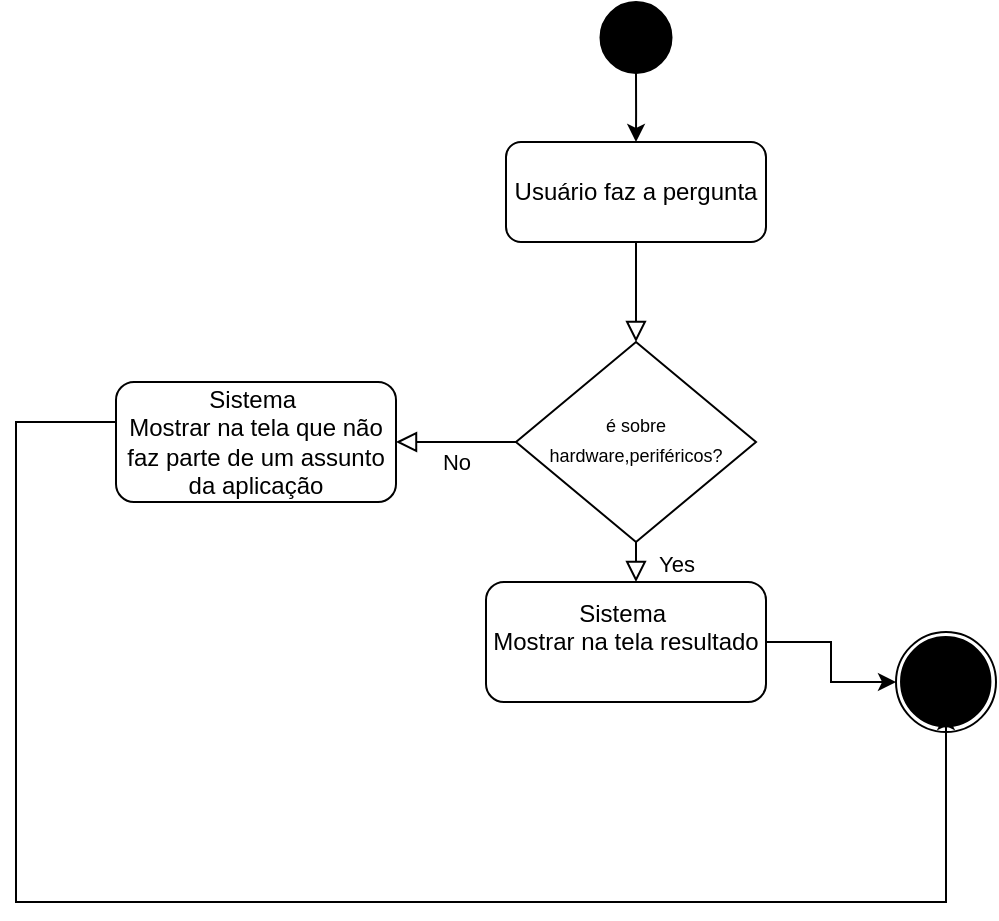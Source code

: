 <mxfile version="24.2.2" type="github" pages="9">
  <diagram id="C5RBs43oDa-KdzZeNtuy" name="Page-1">
    <mxGraphModel dx="1560" dy="390" grid="1" gridSize="10" guides="1" tooltips="1" connect="1" arrows="1" fold="1" page="1" pageScale="1" pageWidth="827" pageHeight="1169" math="0" shadow="0">
      <root>
        <mxCell id="WIyWlLk6GJQsqaUBKTNV-0" />
        <mxCell id="WIyWlLk6GJQsqaUBKTNV-1" parent="WIyWlLk6GJQsqaUBKTNV-0" />
        <mxCell id="WIyWlLk6GJQsqaUBKTNV-2" value="" style="rounded=0;html=1;jettySize=auto;orthogonalLoop=1;fontSize=11;endArrow=block;endFill=0;endSize=8;strokeWidth=1;shadow=0;labelBackgroundColor=none;edgeStyle=orthogonalEdgeStyle;" parent="WIyWlLk6GJQsqaUBKTNV-1" source="WIyWlLk6GJQsqaUBKTNV-3" target="WIyWlLk6GJQsqaUBKTNV-6" edge="1">
          <mxGeometry relative="1" as="geometry" />
        </mxCell>
        <mxCell id="WIyWlLk6GJQsqaUBKTNV-3" value="Usuário faz a pergunta" style="rounded=1;whiteSpace=wrap;html=1;fontSize=12;glass=0;strokeWidth=1;shadow=0;" parent="WIyWlLk6GJQsqaUBKTNV-1" vertex="1">
          <mxGeometry x="145" y="70" width="130" height="50" as="geometry" />
        </mxCell>
        <mxCell id="WIyWlLk6GJQsqaUBKTNV-4" value="Yes" style="rounded=0;html=1;jettySize=auto;orthogonalLoop=1;fontSize=11;endArrow=block;endFill=0;endSize=8;strokeWidth=1;shadow=0;labelBackgroundColor=none;edgeStyle=orthogonalEdgeStyle;" parent="WIyWlLk6GJQsqaUBKTNV-1" source="WIyWlLk6GJQsqaUBKTNV-6" edge="1">
          <mxGeometry y="20" relative="1" as="geometry">
            <mxPoint as="offset" />
            <mxPoint x="210" y="290" as="targetPoint" />
          </mxGeometry>
        </mxCell>
        <mxCell id="WIyWlLk6GJQsqaUBKTNV-5" value="No" style="edgeStyle=orthogonalEdgeStyle;rounded=0;html=1;jettySize=auto;orthogonalLoop=1;fontSize=11;endArrow=block;endFill=0;endSize=8;strokeWidth=1;shadow=0;labelBackgroundColor=none;" parent="WIyWlLk6GJQsqaUBKTNV-1" source="WIyWlLk6GJQsqaUBKTNV-6" target="WIyWlLk6GJQsqaUBKTNV-7" edge="1">
          <mxGeometry y="10" relative="1" as="geometry">
            <mxPoint as="offset" />
          </mxGeometry>
        </mxCell>
        <mxCell id="WIyWlLk6GJQsqaUBKTNV-6" value="&lt;font style=&quot;font-size: 9px;&quot;&gt;é sobre hardware,periféricos?&lt;/font&gt;" style="rhombus;whiteSpace=wrap;html=1;shadow=0;fontFamily=Helvetica;fontSize=12;align=center;strokeWidth=1;spacing=6;spacingTop=-4;" parent="WIyWlLk6GJQsqaUBKTNV-1" vertex="1">
          <mxGeometry x="150" y="170" width="120" height="100" as="geometry" />
        </mxCell>
        <mxCell id="rWPLAtUykr7Pa8zy8E_a-1" style="edgeStyle=orthogonalEdgeStyle;rounded=0;orthogonalLoop=1;jettySize=auto;html=1;" parent="WIyWlLk6GJQsqaUBKTNV-1" edge="1">
          <mxGeometry relative="1" as="geometry">
            <mxPoint x="-50" y="210" as="sourcePoint" />
            <mxPoint x="365" y="355" as="targetPoint" />
            <Array as="points">
              <mxPoint x="-100" y="210" />
              <mxPoint x="-100" y="450" />
              <mxPoint x="365" y="450" />
            </Array>
          </mxGeometry>
        </mxCell>
        <mxCell id="WIyWlLk6GJQsqaUBKTNV-7" value="Sistema&amp;nbsp;&lt;div&gt;Mostrar na tela que não faz parte de um assunto da aplicação&lt;/div&gt;" style="rounded=1;whiteSpace=wrap;html=1;fontSize=12;glass=0;strokeWidth=1;shadow=0;" parent="WIyWlLk6GJQsqaUBKTNV-1" vertex="1">
          <mxGeometry x="-50" y="190" width="140" height="60" as="geometry" />
        </mxCell>
        <mxCell id="Tt4OT2OxMhaHClZCn3VR-41" style="edgeStyle=orthogonalEdgeStyle;rounded=0;orthogonalLoop=1;jettySize=auto;html=1;entryX=0.5;entryY=0;entryDx=0;entryDy=0;" parent="WIyWlLk6GJQsqaUBKTNV-1" source="Tt4OT2OxMhaHClZCn3VR-37" target="WIyWlLk6GJQsqaUBKTNV-3" edge="1">
          <mxGeometry relative="1" as="geometry" />
        </mxCell>
        <mxCell id="Tt4OT2OxMhaHClZCn3VR-37" value="" style="ellipse;shape=doubleEllipse;whiteSpace=wrap;html=1;aspect=fixed;fillColor=#000000;" parent="WIyWlLk6GJQsqaUBKTNV-1" vertex="1">
          <mxGeometry x="192.25" width="35.5" height="35.5" as="geometry" />
        </mxCell>
        <mxCell id="Tt4OT2OxMhaHClZCn3VR-39" value="" style="group" parent="WIyWlLk6GJQsqaUBKTNV-1" vertex="1" connectable="0">
          <mxGeometry x="340" y="315" width="50" height="50" as="geometry" />
        </mxCell>
        <mxCell id="Tt4OT2OxMhaHClZCn3VR-34" value="" style="ellipse;shape=doubleEllipse;whiteSpace=wrap;html=1;aspect=fixed;fillColor=#000000;" parent="Tt4OT2OxMhaHClZCn3VR-39" vertex="1">
          <mxGeometry x="2.514" y="2.514" width="44.693" height="44.693" as="geometry" />
        </mxCell>
        <mxCell id="Tt4OT2OxMhaHClZCn3VR-36" value="" style="ellipse;shape=doubleEllipse;whiteSpace=wrap;html=1;aspect=fixed;fillColor=none;" parent="Tt4OT2OxMhaHClZCn3VR-39" vertex="1">
          <mxGeometry width="50" height="50" as="geometry" />
        </mxCell>
        <mxCell id="rWPLAtUykr7Pa8zy8E_a-4" style="edgeStyle=orthogonalEdgeStyle;rounded=0;orthogonalLoop=1;jettySize=auto;html=1;" parent="WIyWlLk6GJQsqaUBKTNV-1" source="rWPLAtUykr7Pa8zy8E_a-3" target="Tt4OT2OxMhaHClZCn3VR-36" edge="1">
          <mxGeometry relative="1" as="geometry" />
        </mxCell>
        <mxCell id="rWPLAtUykr7Pa8zy8E_a-3" value="Sistema&amp;nbsp;&lt;div&gt;Mostrar na tela resultado&lt;/div&gt;&lt;div&gt;&lt;br&gt;&lt;/div&gt;" style="rounded=1;whiteSpace=wrap;html=1;fontSize=12;glass=0;strokeWidth=1;shadow=0;" parent="WIyWlLk6GJQsqaUBKTNV-1" vertex="1">
          <mxGeometry x="135" y="290" width="140" height="60" as="geometry" />
        </mxCell>
      </root>
    </mxGraphModel>
  </diagram>
  <diagram id="mbi73ga-t54qOzD1dZGw" name="Página-2">
    <mxGraphModel dx="1707" dy="468" grid="1" gridSize="10" guides="1" tooltips="1" connect="1" arrows="1" fold="1" page="1" pageScale="1" pageWidth="827" pageHeight="1169" math="0" shadow="0">
      <root>
        <mxCell id="0" />
        <mxCell id="1" parent="0" />
        <mxCell id="EoDWGlJwhHmFgsUzuVPC-1" value="" style="rounded=0;html=1;jettySize=auto;orthogonalLoop=1;fontSize=11;endArrow=block;endFill=0;endSize=8;strokeWidth=1;shadow=0;labelBackgroundColor=none;edgeStyle=orthogonalEdgeStyle;" parent="1" source="EoDWGlJwhHmFgsUzuVPC-2" target="EoDWGlJwhHmFgsUzuVPC-5" edge="1">
          <mxGeometry relative="1" as="geometry" />
        </mxCell>
        <mxCell id="EoDWGlJwhHmFgsUzuVPC-2" value="sistema exibe aula" style="rounded=1;whiteSpace=wrap;html=1;fontSize=12;glass=0;strokeWidth=1;shadow=0;" parent="1" vertex="1">
          <mxGeometry x="145" y="70" width="130" height="50" as="geometry" />
        </mxCell>
        <mxCell id="EoDWGlJwhHmFgsUzuVPC-4" value="No" style="edgeStyle=orthogonalEdgeStyle;rounded=0;html=1;jettySize=auto;orthogonalLoop=1;fontSize=11;endArrow=block;endFill=0;endSize=8;strokeWidth=1;shadow=0;labelBackgroundColor=none;" parent="1" source="EoDWGlJwhHmFgsUzuVPC-5" target="EoDWGlJwhHmFgsUzuVPC-6" edge="1">
          <mxGeometry y="10" relative="1" as="geometry">
            <mxPoint as="offset" />
          </mxGeometry>
        </mxCell>
        <mxCell id="EoDWGlJwhHmFgsUzuVPC-29" style="edgeStyle=orthogonalEdgeStyle;rounded=0;orthogonalLoop=1;jettySize=auto;html=1;" parent="1" source="EoDWGlJwhHmFgsUzuVPC-5" target="EoDWGlJwhHmFgsUzuVPC-25" edge="1">
          <mxGeometry relative="1" as="geometry" />
        </mxCell>
        <mxCell id="EoDWGlJwhHmFgsUzuVPC-30" value="yes" style="edgeLabel;html=1;align=center;verticalAlign=middle;resizable=0;points=[];" parent="EoDWGlJwhHmFgsUzuVPC-29" vertex="1" connectable="0">
          <mxGeometry x="-0.066" y="-15" relative="1" as="geometry">
            <mxPoint as="offset" />
          </mxGeometry>
        </mxCell>
        <mxCell id="EoDWGlJwhHmFgsUzuVPC-5" value="&lt;font size=&quot;1&quot;&gt;assistiu 100% do video?&lt;/font&gt;" style="rhombus;whiteSpace=wrap;html=1;shadow=0;fontFamily=Helvetica;fontSize=12;align=center;strokeWidth=1;spacing=6;spacingTop=-4;" parent="1" vertex="1">
          <mxGeometry x="150" y="170" width="120" height="100" as="geometry" />
        </mxCell>
        <mxCell id="EoDWGlJwhHmFgsUzuVPC-6" value="Não marcar como vista" style="rounded=1;whiteSpace=wrap;html=1;fontSize=12;glass=0;strokeWidth=1;shadow=0;" parent="1" vertex="1">
          <mxGeometry x="-50" y="190" width="140" height="60" as="geometry" />
        </mxCell>
        <mxCell id="EoDWGlJwhHmFgsUzuVPC-20" style="edgeStyle=orthogonalEdgeStyle;rounded=0;orthogonalLoop=1;jettySize=auto;html=1;entryX=0.5;entryY=0;entryDx=0;entryDy=0;" parent="1" source="EoDWGlJwhHmFgsUzuVPC-21" target="EoDWGlJwhHmFgsUzuVPC-2" edge="1">
          <mxGeometry relative="1" as="geometry" />
        </mxCell>
        <mxCell id="EoDWGlJwhHmFgsUzuVPC-21" value="" style="ellipse;shape=doubleEllipse;whiteSpace=wrap;html=1;aspect=fixed;fillColor=#000000;" parent="1" vertex="1">
          <mxGeometry x="192.25" width="35.5" height="35.5" as="geometry" />
        </mxCell>
        <mxCell id="EoDWGlJwhHmFgsUzuVPC-34" style="edgeStyle=orthogonalEdgeStyle;rounded=0;orthogonalLoop=1;jettySize=auto;html=1;" parent="1" source="EoDWGlJwhHmFgsUzuVPC-25" target="LO50vDkvIUBGhmrnTDB7-3" edge="1">
          <mxGeometry relative="1" as="geometry">
            <Array as="points">
              <mxPoint x="410" y="320" />
            </Array>
            <mxPoint x="285" y="320" as="targetPoint" />
          </mxGeometry>
        </mxCell>
        <mxCell id="EoDWGlJwhHmFgsUzuVPC-25" value="Marcar como vista" style="rounded=1;whiteSpace=wrap;html=1;fontSize=12;glass=0;strokeWidth=1;shadow=0;" parent="1" vertex="1">
          <mxGeometry x="340" y="190" width="140" height="60" as="geometry" />
        </mxCell>
        <mxCell id="EoDWGlJwhHmFgsUzuVPC-35" style="edgeStyle=orthogonalEdgeStyle;rounded=0;orthogonalLoop=1;jettySize=auto;html=1;" parent="1" source="EoDWGlJwhHmFgsUzuVPC-6" target="LO50vDkvIUBGhmrnTDB7-3" edge="1">
          <mxGeometry relative="1" as="geometry">
            <Array as="points">
              <mxPoint x="10" y="328" />
            </Array>
            <mxPoint x="146.4" y="327.95" as="targetPoint" />
          </mxGeometry>
        </mxCell>
        <mxCell id="LO50vDkvIUBGhmrnTDB7-1" value="" style="group" parent="1" vertex="1" connectable="0">
          <mxGeometry x="185" y="300" width="50" height="50" as="geometry" />
        </mxCell>
        <mxCell id="LO50vDkvIUBGhmrnTDB7-2" value="" style="ellipse;shape=doubleEllipse;whiteSpace=wrap;html=1;aspect=fixed;fillColor=#000000;" parent="LO50vDkvIUBGhmrnTDB7-1" vertex="1">
          <mxGeometry x="2.514" y="2.514" width="44.693" height="44.693" as="geometry" />
        </mxCell>
        <mxCell id="LO50vDkvIUBGhmrnTDB7-3" value="" style="ellipse;shape=doubleEllipse;whiteSpace=wrap;html=1;aspect=fixed;fillColor=none;" parent="LO50vDkvIUBGhmrnTDB7-1" vertex="1">
          <mxGeometry width="50" height="50" as="geometry" />
        </mxCell>
      </root>
    </mxGraphModel>
  </diagram>
  <diagram id="KesbPO_agnmy7RMnJhgr" name="Página-3">
    <mxGraphModel dx="1707" dy="468" grid="1" gridSize="10" guides="1" tooltips="1" connect="1" arrows="1" fold="1" page="1" pageScale="1" pageWidth="827" pageHeight="1169" math="0" shadow="0">
      <root>
        <mxCell id="0" />
        <mxCell id="1" parent="0" />
        <mxCell id="ii6buMx4UcgC3_YmsQ-Y-1" value="" style="rounded=0;html=1;jettySize=auto;orthogonalLoop=1;fontSize=11;endArrow=block;endFill=0;endSize=8;strokeWidth=1;shadow=0;labelBackgroundColor=none;edgeStyle=orthogonalEdgeStyle;" parent="1" source="ii6buMx4UcgC3_YmsQ-Y-2" target="ii6buMx4UcgC3_YmsQ-Y-6" edge="1">
          <mxGeometry relative="1" as="geometry" />
        </mxCell>
        <mxCell id="ii6buMx4UcgC3_YmsQ-Y-2" value="usuário pesquisa produto" style="rounded=1;whiteSpace=wrap;html=1;fontSize=12;glass=0;strokeWidth=1;shadow=0;" parent="1" vertex="1">
          <mxGeometry x="145" y="70" width="130" height="50" as="geometry" />
        </mxCell>
        <mxCell id="ii6buMx4UcgC3_YmsQ-Y-3" value="No" style="edgeStyle=orthogonalEdgeStyle;rounded=0;html=1;jettySize=auto;orthogonalLoop=1;fontSize=11;endArrow=block;endFill=0;endSize=8;strokeWidth=1;shadow=0;labelBackgroundColor=none;" parent="1" source="ii6buMx4UcgC3_YmsQ-Y-6" target="ii6buMx4UcgC3_YmsQ-Y-7" edge="1">
          <mxGeometry y="10" relative="1" as="geometry">
            <mxPoint as="offset" />
          </mxGeometry>
        </mxCell>
        <mxCell id="ii6buMx4UcgC3_YmsQ-Y-4" style="edgeStyle=orthogonalEdgeStyle;rounded=0;orthogonalLoop=1;jettySize=auto;html=1;" parent="1" source="ii6buMx4UcgC3_YmsQ-Y-6" target="ii6buMx4UcgC3_YmsQ-Y-13" edge="1">
          <mxGeometry relative="1" as="geometry" />
        </mxCell>
        <mxCell id="ii6buMx4UcgC3_YmsQ-Y-5" value="yes" style="edgeLabel;html=1;align=center;verticalAlign=middle;resizable=0;points=[];" parent="ii6buMx4UcgC3_YmsQ-Y-4" vertex="1" connectable="0">
          <mxGeometry x="-0.066" y="-15" relative="1" as="geometry">
            <mxPoint as="offset" />
          </mxGeometry>
        </mxCell>
        <mxCell id="ii6buMx4UcgC3_YmsQ-Y-6" value="&lt;font size=&quot;1&quot;&gt;produto encontrado?&lt;/font&gt;" style="rhombus;whiteSpace=wrap;html=1;shadow=0;fontFamily=Helvetica;fontSize=12;align=center;strokeWidth=1;spacing=6;spacingTop=-4;" parent="1" vertex="1">
          <mxGeometry x="150" y="170" width="120" height="100" as="geometry" />
        </mxCell>
        <mxCell id="dlC4IHnwdqkUAIfrJtvb-4" style="edgeStyle=orthogonalEdgeStyle;rounded=0;orthogonalLoop=1;jettySize=auto;html=1;" parent="1" source="ii6buMx4UcgC3_YmsQ-Y-7" target="ii6buMx4UcgC3_YmsQ-Y-28" edge="1">
          <mxGeometry relative="1" as="geometry" />
        </mxCell>
        <mxCell id="ii6buMx4UcgC3_YmsQ-Y-7" value="sistema exibe mensagem que não foi possível encontrar&amp;nbsp;" style="rounded=1;whiteSpace=wrap;html=1;fontSize=12;glass=0;strokeWidth=1;shadow=0;" parent="1" vertex="1">
          <mxGeometry x="-50" y="190" width="140" height="60" as="geometry" />
        </mxCell>
        <mxCell id="ii6buMx4UcgC3_YmsQ-Y-10" style="edgeStyle=orthogonalEdgeStyle;rounded=0;orthogonalLoop=1;jettySize=auto;html=1;entryX=0.5;entryY=0;entryDx=0;entryDy=0;" parent="1" source="ii6buMx4UcgC3_YmsQ-Y-11" target="ii6buMx4UcgC3_YmsQ-Y-2" edge="1">
          <mxGeometry relative="1" as="geometry" />
        </mxCell>
        <mxCell id="ii6buMx4UcgC3_YmsQ-Y-11" value="" style="ellipse;shape=doubleEllipse;whiteSpace=wrap;html=1;aspect=fixed;fillColor=#000000;" parent="1" vertex="1">
          <mxGeometry x="192.25" width="35.5" height="35.5" as="geometry" />
        </mxCell>
        <mxCell id="dlC4IHnwdqkUAIfrJtvb-1" style="edgeStyle=orthogonalEdgeStyle;rounded=0;orthogonalLoop=1;jettySize=auto;html=1;" parent="1" source="ii6buMx4UcgC3_YmsQ-Y-13" target="ii6buMx4UcgC3_YmsQ-Y-28" edge="1">
          <mxGeometry relative="1" as="geometry">
            <Array as="points">
              <mxPoint x="410" y="450" />
            </Array>
          </mxGeometry>
        </mxCell>
        <mxCell id="ii6buMx4UcgC3_YmsQ-Y-13" value="sistema&amp;nbsp;&lt;div&gt;listar do mais barato ao mais caro com o link do site encontrado&lt;/div&gt;" style="rounded=1;whiteSpace=wrap;html=1;fontSize=12;glass=0;strokeWidth=1;shadow=0;" parent="1" vertex="1">
          <mxGeometry x="340" y="190" width="140" height="60" as="geometry" />
        </mxCell>
        <mxCell id="ii6buMx4UcgC3_YmsQ-Y-26" value="" style="group" parent="1" vertex="1" connectable="0">
          <mxGeometry y="415" width="50" height="50" as="geometry" />
        </mxCell>
        <mxCell id="ii6buMx4UcgC3_YmsQ-Y-27" value="" style="ellipse;shape=doubleEllipse;whiteSpace=wrap;html=1;aspect=fixed;fillColor=#000000;" parent="ii6buMx4UcgC3_YmsQ-Y-26" vertex="1">
          <mxGeometry x="2.514" y="2.514" width="44.693" height="44.693" as="geometry" />
        </mxCell>
        <mxCell id="ii6buMx4UcgC3_YmsQ-Y-28" value="" style="ellipse;shape=doubleEllipse;whiteSpace=wrap;html=1;aspect=fixed;fillColor=none;" parent="ii6buMx4UcgC3_YmsQ-Y-26" vertex="1">
          <mxGeometry width="50" height="50" as="geometry" />
        </mxCell>
      </root>
    </mxGraphModel>
  </diagram>
  <diagram id="BJe6I3r_5rHNhJLzymGg" name="Página-4">
    <mxGraphModel dx="880" dy="468" grid="1" gridSize="10" guides="1" tooltips="1" connect="1" arrows="1" fold="1" page="1" pageScale="1" pageWidth="827" pageHeight="1169" math="0" shadow="0">
      <root>
        <mxCell id="0" />
        <mxCell id="1" parent="0" />
        <mxCell id="C9XyE06ZuOsi1qVMS1Hs-1" value="&lt;span style=&quot;color: rgba(0, 0, 0, 0); font-family: monospace; font-size: 0px; text-align: start;&quot;&gt;%3CmxGraphModel%3E%3Croot%3E%3CmxCell%20id%3D%220%22%2F%3E%3CmxCell%20id%3D%221%22%20parent%3D%220%22%2F%3E%3CmxCell%20id%3D%222%22%20value%3D%22%22%20style%3D%22rounded%3D0%3Bhtml%3D1%3BjettySize%3Dauto%3BorthogonalLoop%3D1%3BfontSize%3D11%3BendArrow%3Dblock%3BendFill%3D0%3BendSize%3D8%3BstrokeWidth%3D1%3Bshadow%3D0%3BlabelBackgroundColor%3Dnone%3BedgeStyle%3DorthogonalEdgeStyle%3B%22%20edge%3D%221%22%20source%3D%223%22%20target%3D%227%22%20parent%3D%221%22%3E%3CmxGeometry%20relative%3D%221%22%20as%3D%22geometry%22%2F%3E%3C%2FmxCell%3E%3CmxCell%20id%3D%223%22%20value%3D%22usu%C3%A1rio%20pesquisa%20produto%22%20style%3D%22rounded%3D1%3BwhiteSpace%3Dwrap%3Bhtml%3D1%3BfontSize%3D12%3Bglass%3D0%3BstrokeWidth%3D1%3Bshadow%3D0%3B%22%20vertex%3D%221%22%20parent%3D%221%22%3E%3CmxGeometry%20x%3D%22145%22%20y%3D%2270%22%20width%3D%22130%22%20height%3D%2250%22%20as%3D%22geometry%22%2F%3E%3C%2FmxCell%3E%3CmxCell%20id%3D%224%22%20value%3D%22No%22%20style%3D%22edgeStyle%3DorthogonalEdgeStyle%3Brounded%3D0%3Bhtml%3D1%3BjettySize%3Dauto%3BorthogonalLoop%3D1%3BfontSize%3D11%3BendArrow%3Dblock%3BendFill%3D0%3BendSize%3D8%3BstrokeWidth%3D1%3Bshadow%3D0%3BlabelBackgroundColor%3Dnone%3B%22%20edge%3D%221%22%20source%3D%227%22%20target%3D%228%22%20parent%3D%221%22%3E%3CmxGeometry%20y%3D%2210%22%20relative%3D%221%22%20as%3D%22geometry%22%3E%3CmxPoint%20as%3D%22offset%22%2F%3E%3C%2FmxGeometry%3E%3C%2FmxCell%3E%3CmxCell%20id%3D%225%22%20style%3D%22edgeStyle%3DorthogonalEdgeStyle%3Brounded%3D0%3BorthogonalLoop%3D1%3BjettySize%3Dauto%3Bhtml%3D1%3B%22%20edge%3D%221%22%20source%3D%227%22%20target%3D%2214%22%20parent%3D%221%22%3E%3CmxGeometry%20relative%3D%221%22%20as%3D%22geometry%22%2F%3E%3C%2FmxCell%3E%3CmxCell%20id%3D%226%22%20value%3D%22yes%22%20style%3D%22edgeLabel%3Bhtml%3D1%3Balign%3Dcenter%3BverticalAlign%3Dmiddle%3Bresizable%3D0%3Bpoints%3D%5B%5D%3B%22%20vertex%3D%221%22%20connectable%3D%220%22%20parent%3D%225%22%3E%3CmxGeometry%20x%3D%22-0.066%22%20y%3D%22-15%22%20relative%3D%221%22%20as%3D%22geometry%22%3E%3CmxPoint%20as%3D%22offset%22%2F%3E%3C%2FmxGeometry%3E%3C%2FmxCell%3E%3CmxCell%20id%3D%227%22%20value%3D%22%26lt%3Bfont%20size%3D%26quot%3B1%26quot%3B%26gt%3Bproduto%20encontrado%3F%26lt%3B%2Ffont%26gt%3B%22%20style%3D%22rhombus%3BwhiteSpace%3Dwrap%3Bhtml%3D1%3Bshadow%3D0%3BfontFamily%3DHelvetica%3BfontSize%3D12%3Balign%3Dcenter%3BstrokeWidth%3D1%3Bspacing%3D6%3BspacingTop%3D-4%3B%22%20vertex%3D%221%22%20parent%3D%221%22%3E%3CmxGeometry%20x%3D%22150%22%20y%3D%22170%22%20width%3D%22120%22%20height%3D%22100%22%20as%3D%22geometry%22%2F%3E%3C%2FmxCell%3E%3CmxCell%20id%3D%228%22%20value%3D%22exibe%20mensagem%20que%20n%C3%A3o%20foi%20poss%C3%ADvel%20encontrar%26amp%3Bnbsp%3B%22%20style%3D%22rounded%3D1%3BwhiteSpace%3Dwrap%3Bhtml%3D1%3BfontSize%3D12%3Bglass%3D0%3BstrokeWidth%3D1%3Bshadow%3D0%3B%22%20vertex%3D%221%22%20parent%3D%221%22%3E%3CmxGeometry%20x%3D%22-50%22%20y%3D%22190%22%20width%3D%22140%22%20height%3D%2260%22%20as%3D%22geometry%22%2F%3E%3C%2FmxCell%3E%3CmxCell%20id%3D%229%22%20style%3D%22edgeStyle%3DorthogonalEdgeStyle%3Brounded%3D0%3BorthogonalLoop%3D1%3BjettySize%3Dauto%3Bhtml%3D1%3BentryX%3D0.5%3BentryY%3D0%3BentryDx%3D0%3BentryDy%3D0%3B%22%20edge%3D%221%22%20source%3D%2210%22%20target%3D%2219%22%20parent%3D%221%22%3E%3CmxGeometry%20relative%3D%221%22%20as%3D%22geometry%22%2F%3E%3C%2FmxCell%3E%3CmxCell%20id%3D%2210%22%20value%3D%22exibir%20na%20tela%20a%20barra%20de%20pesquisa%20para%20novas%20pesquisas%22%20style%3D%22rounded%3D1%3BwhiteSpace%3Dwrap%3Bhtml%3D1%3BfontSize%3D12%3Bglass%3D0%3BstrokeWidth%3D1%3Bshadow%3D0%3B%22%20vertex%3D%221%22%20parent%3D%221%22%3E%3CmxGeometry%20x%3D%22145%22%20y%3D%22295%22%20width%3D%22140%22%20height%3D%2250%22%20as%3D%22geometry%22%2F%3E%3C%2FmxCell%3E%3CmxCell%20id%3D%2211%22%20style%3D%22edgeStyle%3DorthogonalEdgeStyle%3Brounded%3D0%3BorthogonalLoop%3D1%3BjettySize%3Dauto%3Bhtml%3D1%3BentryX%3D0.5%3BentryY%3D0%3BentryDx%3D0%3BentryDy%3D0%3B%22%20edge%3D%221%22%20source%3D%2212%22%20target%3D%223%22%20parent%3D%221%22%3E%3CmxGeometry%20relative%3D%221%22%20as%3D%22geometry%22%2F%3E%3C%2FmxCell%3E%3CmxCell%20id%3D%2212%22%20value%3D%22%22%20style%3D%22ellipse%3Bshape%3DdoubleEllipse%3BwhiteSpace%3Dwrap%3Bhtml%3D1%3Baspect%3Dfixed%3BfillColor%3D%23000000%3B%22%20vertex%3D%221%22%20parent%3D%221%22%3E%3CmxGeometry%20x%3D%22192.25%22%20width%3D%2235.5%22%20height%3D%2235.5%22%20as%3D%22geometry%22%2F%3E%3C%2FmxCell%3E%3CmxCell%20id%3D%2213%22%20style%3D%22edgeStyle%3DorthogonalEdgeStyle%3Brounded%3D0%3BorthogonalLoop%3D1%3BjettySize%3Dauto%3Bhtml%3D1%3BentryX%3D1%3BentryY%3D0.5%3BentryDx%3D0%3BentryDy%3D0%3B%22%20edge%3D%221%22%20source%3D%2214%22%20target%3D%2210%22%20parent%3D%221%22%3E%3CmxGeometry%20relative%3D%221%22%20as%3D%22geometry%22%3E%3CArray%20as%3D%22points%22%3E%3CmxPoint%20x%3D%22410%22%20y%3D%22320%22%2F%3E%3C%2FArray%3E%3C%2FmxGeometry%3E%3C%2FmxCell%3E%3CmxCell%20id%3D%2214%22%20value%3D%22listar%20do%20mais%20barato%20ao%20mais%20caro%20com%20o%20link%20do%20site%20encontrado%22%20style%3D%22rounded%3D1%3BwhiteSpace%3Dwrap%3Bhtml%3D1%3BfontSize%3D12%3Bglass%3D0%3BstrokeWidth%3D1%3Bshadow%3D0%3B%22%20vertex%3D%221%22%20parent%3D%221%22%3E%3CmxGeometry%20x%3D%22340%22%20y%3D%22190%22%20width%3D%22140%22%20height%3D%2260%22%20as%3D%22geometry%22%2F%3E%3C%2FmxCell%3E%3CmxCell%20id%3D%2215%22%20style%3D%22edgeStyle%3DorthogonalEdgeStyle%3Brounded%3D0%3BorthogonalLoop%3D1%3BjettySize%3Dauto%3Bhtml%3D1%3BentryX%3D1%3BentryY%3D0.5%3BentryDx%3D0%3BentryDy%3D0%3B%22%20edge%3D%221%22%20source%3D%2219%22%20parent%3D%221%22%3E%3CmxGeometry%20relative%3D%221%22%20as%3D%22geometry%22%3E%3CmxPoint%20x%3D%2250%22%20y%3D%22440%22%20as%3D%22targetPoint%22%2F%3E%3C%2FmxGeometry%3E%3C%2FmxCell%3E%3CmxCell%20id%3D%2216%22%20value%3D%22No%22%20style%3D%22edgeLabel%3Bhtml%3D1%3Balign%3Dcenter%3BverticalAlign%3Dmiddle%3Bresizable%3D0%3Bpoints%3D%5B%5D%3B%22%20vertex%3D%221%22%20connectable%3D%220%22%20parent%3D%2215%22%3E%3CmxGeometry%20x%3D%220.014%22%20y%3D%2215%22%20relative%3D%221%22%20as%3D%22geometry%22%3E%3CmxPoint%20as%3D%22offset%22%2F%3E%3C%2FmxGeometry%3E%3C%2FmxCell%3E%3CmxCell%20id%3D%2217%22%20style%3D%22edgeStyle%3DorthogonalEdgeStyle%3Brounded%3D0%3BorthogonalLoop%3D1%3BjettySize%3Dauto%3Bhtml%3D1%3BentryX%3D1%3BentryY%3D0.75%3BentryDx%3D0%3BentryDy%3D0%3B%22%20edge%3D%221%22%20source%3D%2219%22%20target%3D%223%22%20parent%3D%221%22%3E%3CmxGeometry%20relative%3D%221%22%20as%3D%22geometry%22%3E%3CArray%20as%3D%22points%22%3E%3CmxPoint%20x%3D%22570%22%20y%3D%22440%22%2F%3E%3CmxPoint%20x%3D%22570%22%20y%3D%22108%22%2F%3E%3C%2FArray%3E%3C%2FmxGeometry%3E%3C%2FmxCell%3E%3CmxCell%20id%3D%2218%22%20value%3D%22yes%22%20style%3D%22edgeLabel%3Bhtml%3D1%3Balign%3Dcenter%3BverticalAlign%3Dmiddle%3Bresizable%3D0%3Bpoints%3D%5B%5D%3B%22%20vertex%3D%221%22%20connectable%3D%220%22%20parent%3D%2217%22%3E%3CmxGeometry%20x%3D%22-0.865%22%20y%3D%22-15%22%20relative%3D%221%22%20as%3D%22geometry%22%3E%3CmxPoint%20as%3D%22offset%22%2F%3E%3C%2FmxGeometry%3E%3C%2FmxCell%3E%3CmxCell%20id%3D%2219%22%20value%3D%22usu%C3%A1rio%20pesquisou%3F%22%20style%3D%22rhombus%3BwhiteSpace%3Dwrap%3Bhtml%3D1%3Bshadow%3D0%3BfontFamily%3DHelvetica%3BfontSize%3D12%3Balign%3Dcenter%3BstrokeWidth%3D1%3Bspacing%3D6%3BspacingTop%3D-4%3B%22%20vertex%3D%221%22%20parent%3D%221%22%3E%3CmxGeometry%20x%3D%22155%22%20y%3D%22390%22%20width%3D%22120%22%20height%3D%22100%22%20as%3D%22geometry%22%2F%3E%3C%2FmxCell%3E%3CmxCell%20id%3D%2220%22%20value%3D%22%22%20style%3D%22group%22%20vertex%3D%221%22%20connectable%3D%220%22%20parent%3D%221%22%3E%3CmxGeometry%20y%3D%22415%22%20width%3D%2250%22%20height%3D%2250%22%20as%3D%22geometry%22%2F%3E%3C%2FmxCell%3E%3CmxCell%20id%3D%2221%22%20value%3D%22%22%20style%3D%22ellipse%3Bshape%3DdoubleEllipse%3BwhiteSpace%3Dwrap%3Bhtml%3D1%3Baspect%3Dfixed%3BfillColor%3D%23000000%3B%22%20vertex%3D%221%22%20parent%3D%2220%22%3E%3CmxGeometry%20x%3D%222.514%22%20y%3D%222.514%22%20width%3D%2244.693%22%20height%3D%2244.693%22%20as%3D%22geometry%22%2F%3E%3C%2FmxCell%3E%3CmxCell%20id%3D%2222%22%20value%3D%22%22%20style%3D%22ellipse%3Bshape%3DdoubleEllipse%3BwhiteSpace%3Dwrap%3Bhtml%3D1%3Baspect%3Dfixed%3BfillColor%3Dnone%3B%22%20vertex%3D%221%22%20parent%3D%2220%22%3E%3CmxGeometry%20width%3D%2250%22%20height%3D%2250%22%20as%3D%22geometry%22%2F%3E%3C%2FmxCell%3E%3C%2Froot%3E%3C%2FmxGraphModel%3E&lt;/span&gt;" style="text;html=1;align=center;verticalAlign=middle;resizable=0;points=[];autosize=1;strokeColor=none;fillColor=none;" parent="1" vertex="1">
          <mxGeometry x="260" y="678" width="20" height="30" as="geometry" />
        </mxCell>
        <mxCell id="C9XyE06ZuOsi1qVMS1Hs-2" value="" style="rounded=0;html=1;jettySize=auto;orthogonalLoop=1;fontSize=11;endArrow=block;endFill=0;endSize=8;strokeWidth=1;shadow=0;labelBackgroundColor=none;edgeStyle=orthogonalEdgeStyle;" parent="1" source="C9XyE06ZuOsi1qVMS1Hs-3" target="C9XyE06ZuOsi1qVMS1Hs-14" edge="1">
          <mxGeometry relative="1" as="geometry">
            <mxPoint x="210" y="170" as="targetPoint" />
          </mxGeometry>
        </mxCell>
        <mxCell id="C9XyE06ZuOsi1qVMS1Hs-3" value="sistema exibe campo para digitar um email&amp;nbsp;" style="rounded=1;whiteSpace=wrap;html=1;fontSize=12;glass=0;strokeWidth=1;shadow=0;" parent="1" vertex="1">
          <mxGeometry x="145" y="70" width="130" height="50" as="geometry" />
        </mxCell>
        <mxCell id="C9XyE06ZuOsi1qVMS1Hs-11" style="edgeStyle=orthogonalEdgeStyle;rounded=0;orthogonalLoop=1;jettySize=auto;html=1;entryX=0.5;entryY=0;entryDx=0;entryDy=0;" parent="1" source="C9XyE06ZuOsi1qVMS1Hs-12" target="C9XyE06ZuOsi1qVMS1Hs-3" edge="1">
          <mxGeometry relative="1" as="geometry" />
        </mxCell>
        <mxCell id="C9XyE06ZuOsi1qVMS1Hs-12" value="" style="ellipse;shape=doubleEllipse;whiteSpace=wrap;html=1;aspect=fixed;fillColor=#000000;" parent="1" vertex="1">
          <mxGeometry x="192.25" width="35.5" height="35.5" as="geometry" />
        </mxCell>
        <mxCell id="C9XyE06ZuOsi1qVMS1Hs-25" style="edgeStyle=orthogonalEdgeStyle;rounded=0;orthogonalLoop=1;jettySize=auto;html=1;entryX=1;entryY=1;entryDx=0;entryDy=0;" parent="1" source="C9XyE06ZuOsi1qVMS1Hs-14" edge="1">
          <mxGeometry relative="1" as="geometry">
            <mxPoint x="427.678" y="442.678" as="targetPoint" />
            <Array as="points">
              <mxPoint x="520" y="220" />
              <mxPoint x="520" y="443" />
            </Array>
          </mxGeometry>
        </mxCell>
        <mxCell id="V8ekJaaEY9NUNIuPaeX3-3" value="No" style="edgeLabel;html=1;align=center;verticalAlign=middle;resizable=0;points=[];" vertex="1" connectable="0" parent="C9XyE06ZuOsi1qVMS1Hs-25">
          <mxGeometry x="-0.406" relative="1" as="geometry">
            <mxPoint as="offset" />
          </mxGeometry>
        </mxCell>
        <mxCell id="V8ekJaaEY9NUNIuPaeX3-4" value="yes" style="edgeLabel;html=1;align=center;verticalAlign=middle;resizable=0;points=[];" vertex="1" connectable="0" parent="C9XyE06ZuOsi1qVMS1Hs-25">
          <mxGeometry x="-0.826" relative="1" as="geometry">
            <mxPoint as="offset" />
          </mxGeometry>
        </mxCell>
        <mxCell id="V8ekJaaEY9NUNIuPaeX3-2" style="edgeStyle=orthogonalEdgeStyle;rounded=0;orthogonalLoop=1;jettySize=auto;html=1;" edge="1" parent="1" source="C9XyE06ZuOsi1qVMS1Hs-14" target="C9XyE06ZuOsi1qVMS1Hs-28">
          <mxGeometry relative="1" as="geometry" />
        </mxCell>
        <mxCell id="C9XyE06ZuOsi1qVMS1Hs-14" value="sistema envia o e-mail" style="rounded=1;whiteSpace=wrap;html=1;fontSize=12;glass=0;strokeWidth=1;shadow=0;" parent="1" vertex="1">
          <mxGeometry x="140" y="340" width="140" height="60" as="geometry" />
        </mxCell>
        <mxCell id="C9XyE06ZuOsi1qVMS1Hs-26" value="" style="group" parent="1" vertex="1" connectable="0">
          <mxGeometry x="380" y="420" width="50" height="50" as="geometry" />
        </mxCell>
        <mxCell id="C9XyE06ZuOsi1qVMS1Hs-27" value="" style="ellipse;shape=doubleEllipse;whiteSpace=wrap;html=1;aspect=fixed;fillColor=#000000;" parent="C9XyE06ZuOsi1qVMS1Hs-26" vertex="1">
          <mxGeometry x="2.514" y="2.514" width="44.693" height="44.693" as="geometry" />
        </mxCell>
        <mxCell id="C9XyE06ZuOsi1qVMS1Hs-28" value="" style="ellipse;shape=doubleEllipse;whiteSpace=wrap;html=1;aspect=fixed;fillColor=none;" parent="C9XyE06ZuOsi1qVMS1Hs-26" vertex="1">
          <mxGeometry width="50" height="50" as="geometry" />
        </mxCell>
        <mxCell id="V8ekJaaEY9NUNIuPaeX3-1" value="&lt;font size=&quot;1&quot;&gt;usuário tem 100 pontos?&lt;/font&gt;" style="rhombus;whiteSpace=wrap;html=1;shadow=0;fontFamily=Helvetica;fontSize=12;align=center;strokeWidth=1;spacing=6;spacingTop=-4;" vertex="1" parent="1">
          <mxGeometry x="150" y="170" width="120" height="100" as="geometry" />
        </mxCell>
      </root>
    </mxGraphModel>
  </diagram>
  <diagram id="y11R_a8jMYxkMDoq1sAF" name="Página-5">
    <mxGraphModel dx="733" dy="390" grid="1" gridSize="10" guides="1" tooltips="1" connect="1" arrows="1" fold="1" page="1" pageScale="1" pageWidth="827" pageHeight="1169" math="0" shadow="0">
      <root>
        <mxCell id="0" />
        <mxCell id="1" parent="0" />
        <mxCell id="-lQh888qFqyXDr1n-XJW-1" value="" style="rounded=0;html=1;jettySize=auto;orthogonalLoop=1;fontSize=11;endArrow=block;endFill=0;endSize=8;strokeWidth=1;shadow=0;labelBackgroundColor=none;edgeStyle=orthogonalEdgeStyle;" edge="1" parent="1" source="-lQh888qFqyXDr1n-XJW-2">
          <mxGeometry relative="1" as="geometry">
            <mxPoint x="215.0" y="190" as="targetPoint" />
          </mxGeometry>
        </mxCell>
        <mxCell id="-lQh888qFqyXDr1n-XJW-2" value="Usuário entra no simulador&lt;div&gt;&lt;br&gt;&lt;/div&gt;" style="rounded=1;whiteSpace=wrap;html=1;fontSize=12;glass=0;strokeWidth=1;shadow=0;" vertex="1" parent="1">
          <mxGeometry x="145" y="70" width="130" height="50" as="geometry" />
        </mxCell>
        <mxCell id="-lQh888qFqyXDr1n-XJW-3" style="edgeStyle=orthogonalEdgeStyle;rounded=0;orthogonalLoop=1;jettySize=auto;html=1;entryX=0.5;entryY=0;entryDx=0;entryDy=0;" edge="1" parent="1" source="-lQh888qFqyXDr1n-XJW-4" target="-lQh888qFqyXDr1n-XJW-2">
          <mxGeometry relative="1" as="geometry" />
        </mxCell>
        <mxCell id="-lQh888qFqyXDr1n-XJW-4" value="" style="ellipse;shape=doubleEllipse;whiteSpace=wrap;html=1;aspect=fixed;fillColor=#000000;" vertex="1" parent="1">
          <mxGeometry x="192.25" width="35.5" height="35.5" as="geometry" />
        </mxCell>
        <mxCell id="-lQh888qFqyXDr1n-XJW-7" value="" style="group" vertex="1" connectable="0" parent="1">
          <mxGeometry x="185" y="280" width="50" height="50" as="geometry" />
        </mxCell>
        <mxCell id="-lQh888qFqyXDr1n-XJW-8" value="" style="ellipse;shape=doubleEllipse;whiteSpace=wrap;html=1;aspect=fixed;fillColor=#000000;" vertex="1" parent="-lQh888qFqyXDr1n-XJW-7">
          <mxGeometry x="2.514" y="2.514" width="44.693" height="44.693" as="geometry" />
        </mxCell>
        <mxCell id="-lQh888qFqyXDr1n-XJW-9" value="" style="ellipse;shape=doubleEllipse;whiteSpace=wrap;html=1;aspect=fixed;fillColor=none;" vertex="1" parent="-lQh888qFqyXDr1n-XJW-7">
          <mxGeometry width="50" height="50" as="geometry" />
        </mxCell>
        <mxCell id="-lQh888qFqyXDr1n-XJW-14" style="edgeStyle=orthogonalEdgeStyle;rounded=0;orthogonalLoop=1;jettySize=auto;html=1;" edge="1" parent="1" source="-lQh888qFqyXDr1n-XJW-13" target="-lQh888qFqyXDr1n-XJW-9">
          <mxGeometry relative="1" as="geometry" />
        </mxCell>
        <mxCell id="-lQh888qFqyXDr1n-XJW-13" value="sistema exibe na tela a emulação" style="rounded=1;whiteSpace=wrap;html=1;fontSize=12;glass=0;strokeWidth=1;shadow=0;" vertex="1" parent="1">
          <mxGeometry x="135" y="190" width="140" height="60" as="geometry" />
        </mxCell>
      </root>
    </mxGraphModel>
  </diagram>
  <diagram id="eHq-HhKBoZzMvTQ_e0Cy" name="Página-6">
    <mxGraphModel dx="607" dy="323" grid="1" gridSize="10" guides="1" tooltips="1" connect="1" arrows="1" fold="1" page="1" pageScale="1" pageWidth="827" pageHeight="1169" math="0" shadow="0">
      <root>
        <mxCell id="0" />
        <mxCell id="1" parent="0" />
        <mxCell id="WxDwKpVlbtCaOeEXnEm8-4" style="edgeStyle=orthogonalEdgeStyle;rounded=0;orthogonalLoop=1;jettySize=auto;html=1;entryX=0.5;entryY=0;entryDx=0;entryDy=0;" parent="1" source="nVFC7ptHcaLcNRQE-2P9-2" target="nVFC7ptHcaLcNRQE-2P9-6" edge="1">
          <mxGeometry relative="1" as="geometry" />
        </mxCell>
        <mxCell id="nVFC7ptHcaLcNRQE-2P9-2" value="sistema exibe questionario" style="rounded=1;whiteSpace=wrap;html=1;fontSize=12;glass=0;strokeWidth=1;shadow=0;" parent="1" vertex="1">
          <mxGeometry x="145" y="70" width="130" height="50" as="geometry" />
        </mxCell>
        <mxCell id="nVFC7ptHcaLcNRQE-2P9-4" style="edgeStyle=orthogonalEdgeStyle;rounded=0;orthogonalLoop=1;jettySize=auto;html=1;" parent="1" source="nVFC7ptHcaLcNRQE-2P9-6" target="nVFC7ptHcaLcNRQE-2P9-13" edge="1">
          <mxGeometry relative="1" as="geometry" />
        </mxCell>
        <mxCell id="nVFC7ptHcaLcNRQE-2P9-5" value="yes" style="edgeLabel;html=1;align=center;verticalAlign=middle;resizable=0;points=[];" parent="nVFC7ptHcaLcNRQE-2P9-4" vertex="1" connectable="0">
          <mxGeometry x="-0.066" y="-15" relative="1" as="geometry">
            <mxPoint as="offset" />
          </mxGeometry>
        </mxCell>
        <mxCell id="WxDwKpVlbtCaOeEXnEm8-2" style="edgeStyle=orthogonalEdgeStyle;rounded=0;orthogonalLoop=1;jettySize=auto;html=1;entryX=0.5;entryY=0;entryDx=0;entryDy=0;" parent="1" source="nVFC7ptHcaLcNRQE-2P9-6" target="nVFC7ptHcaLcNRQE-2P9-21" edge="1">
          <mxGeometry relative="1" as="geometry" />
        </mxCell>
        <mxCell id="WxDwKpVlbtCaOeEXnEm8-3" value="no&lt;div&gt;&lt;br&gt;&lt;/div&gt;" style="edgeLabel;html=1;align=center;verticalAlign=middle;resizable=0;points=[];" parent="WxDwKpVlbtCaOeEXnEm8-2" vertex="1" connectable="0">
          <mxGeometry x="-0.583" y="-1" relative="1" as="geometry">
            <mxPoint as="offset" />
          </mxGeometry>
        </mxCell>
        <mxCell id="nVFC7ptHcaLcNRQE-2P9-6" value="&lt;font size=&quot;1&quot;&gt;questionário completo?&lt;/font&gt;" style="rhombus;whiteSpace=wrap;html=1;shadow=0;fontFamily=Helvetica;fontSize=12;align=center;strokeWidth=1;spacing=6;spacingTop=-4;" parent="1" vertex="1">
          <mxGeometry x="150" y="170" width="120" height="100" as="geometry" />
        </mxCell>
        <mxCell id="nVFC7ptHcaLcNRQE-2P9-10" style="edgeStyle=orthogonalEdgeStyle;rounded=0;orthogonalLoop=1;jettySize=auto;html=1;entryX=0.5;entryY=0;entryDx=0;entryDy=0;" parent="1" source="nVFC7ptHcaLcNRQE-2P9-11" target="nVFC7ptHcaLcNRQE-2P9-2" edge="1">
          <mxGeometry relative="1" as="geometry" />
        </mxCell>
        <mxCell id="nVFC7ptHcaLcNRQE-2P9-11" value="" style="ellipse;shape=doubleEllipse;whiteSpace=wrap;html=1;aspect=fixed;fillColor=#000000;" parent="1" vertex="1">
          <mxGeometry x="192.25" width="35.5" height="35.5" as="geometry" />
        </mxCell>
        <mxCell id="WxDwKpVlbtCaOeEXnEm8-1" style="edgeStyle=orthogonalEdgeStyle;rounded=0;orthogonalLoop=1;jettySize=auto;html=1;" parent="1" source="nVFC7ptHcaLcNRQE-2P9-13" target="nVFC7ptHcaLcNRQE-2P9-21" edge="1">
          <mxGeometry relative="1" as="geometry">
            <Array as="points">
              <mxPoint x="410" y="380" />
            </Array>
          </mxGeometry>
        </mxCell>
        <mxCell id="nVFC7ptHcaLcNRQE-2P9-13" value="sistema exibe resultado&amp;nbsp;" style="rounded=1;whiteSpace=wrap;html=1;fontSize=12;glass=0;strokeWidth=1;shadow=0;" parent="1" vertex="1">
          <mxGeometry x="340" y="190" width="140" height="60" as="geometry" />
        </mxCell>
        <mxCell id="nVFC7ptHcaLcNRQE-2P9-19" value="" style="group" parent="1" vertex="1" connectable="0">
          <mxGeometry x="190" y="340" width="50" height="50" as="geometry" />
        </mxCell>
        <mxCell id="nVFC7ptHcaLcNRQE-2P9-20" value="" style="ellipse;shape=doubleEllipse;whiteSpace=wrap;html=1;aspect=fixed;fillColor=#000000;" parent="nVFC7ptHcaLcNRQE-2P9-19" vertex="1">
          <mxGeometry x="2.514" y="2.514" width="44.693" height="44.693" as="geometry" />
        </mxCell>
        <mxCell id="nVFC7ptHcaLcNRQE-2P9-21" value="" style="ellipse;shape=doubleEllipse;whiteSpace=wrap;html=1;aspect=fixed;fillColor=none;" parent="nVFC7ptHcaLcNRQE-2P9-19" vertex="1">
          <mxGeometry width="50" height="50" as="geometry" />
        </mxCell>
      </root>
    </mxGraphModel>
  </diagram>
  <diagram id="fmnkWoqhtILp3O1wU-2f" name="Página-7">
    <mxGraphModel dx="1467" dy="780" grid="1" gridSize="10" guides="1" tooltips="1" connect="1" arrows="1" fold="1" page="1" pageScale="1" pageWidth="827" pageHeight="1169" math="0" shadow="0">
      <root>
        <mxCell id="0" />
        <mxCell id="1" parent="0" />
        <mxCell id="wq-48xAG2DnC29XBmDz8-1" value="" style="rounded=0;html=1;jettySize=auto;orthogonalLoop=1;fontSize=11;endArrow=block;endFill=0;endSize=8;strokeWidth=1;shadow=0;labelBackgroundColor=none;edgeStyle=orthogonalEdgeStyle;" parent="1" source="wq-48xAG2DnC29XBmDz8-2" edge="1">
          <mxGeometry relative="1" as="geometry">
            <mxPoint x="210" y="170" as="targetPoint" />
          </mxGeometry>
        </mxCell>
        <mxCell id="wq-48xAG2DnC29XBmDz8-2" value="usuário entra no sistema" style="rounded=1;whiteSpace=wrap;html=1;fontSize=12;glass=0;strokeWidth=1;shadow=0;" parent="1" vertex="1">
          <mxGeometry x="145" y="70" width="130" height="50" as="geometry" />
        </mxCell>
        <mxCell id="wq-48xAG2DnC29XBmDz8-10" style="edgeStyle=orthogonalEdgeStyle;rounded=0;orthogonalLoop=1;jettySize=auto;html=1;entryX=0.5;entryY=0;entryDx=0;entryDy=0;" parent="1" source="wq-48xAG2DnC29XBmDz8-11" target="wq-48xAG2DnC29XBmDz8-2" edge="1">
          <mxGeometry relative="1" as="geometry" />
        </mxCell>
        <mxCell id="wq-48xAG2DnC29XBmDz8-11" value="" style="ellipse;shape=doubleEllipse;whiteSpace=wrap;html=1;aspect=fixed;fillColor=#000000;" parent="1" vertex="1">
          <mxGeometry x="192.25" width="35.5" height="35.5" as="geometry" />
        </mxCell>
        <mxCell id="wq-48xAG2DnC29XBmDz8-19" value="" style="group" parent="1" vertex="1" connectable="0">
          <mxGeometry x="170" y="270" width="50" height="50" as="geometry" />
        </mxCell>
        <mxCell id="wq-48xAG2DnC29XBmDz8-20" value="" style="ellipse;shape=doubleEllipse;whiteSpace=wrap;html=1;aspect=fixed;fillColor=#000000;" parent="wq-48xAG2DnC29XBmDz8-19" vertex="1">
          <mxGeometry x="2.514" y="2.514" width="44.693" height="44.693" as="geometry" />
        </mxCell>
        <mxCell id="wq-48xAG2DnC29XBmDz8-21" value="" style="ellipse;shape=doubleEllipse;whiteSpace=wrap;html=1;aspect=fixed;fillColor=none;" parent="wq-48xAG2DnC29XBmDz8-19" vertex="1">
          <mxGeometry width="50" height="50" as="geometry" />
        </mxCell>
        <mxCell id="k5ZuqzKEoUmxhMTkbICo-1" value="sistema mostra pontos ganhos&amp;nbsp;&lt;div&gt;&lt;br&gt;&lt;/div&gt;" style="rounded=1;whiteSpace=wrap;html=1;fontSize=12;glass=0;strokeWidth=1;shadow=0;" parent="1" vertex="1">
          <mxGeometry x="140" y="170" width="130" height="50" as="geometry" />
        </mxCell>
        <mxCell id="k5ZuqzKEoUmxhMTkbICo-2" style="edgeStyle=orthogonalEdgeStyle;rounded=0;orthogonalLoop=1;jettySize=auto;html=1;entryX=0.695;entryY=0.067;entryDx=0;entryDy=0;entryPerimeter=0;" parent="1" source="k5ZuqzKEoUmxhMTkbICo-1" target="wq-48xAG2DnC29XBmDz8-21" edge="1">
          <mxGeometry relative="1" as="geometry" />
        </mxCell>
      </root>
    </mxGraphModel>
  </diagram>
  <diagram id="SLjZ_cfisIweIoamr7jZ" name="Page-8">
    <mxGraphModel dx="1257" dy="669" grid="1" gridSize="10" guides="1" tooltips="1" connect="1" arrows="1" fold="1" page="1" pageScale="1" pageWidth="850" pageHeight="1100" math="0" shadow="0">
      <root>
        <mxCell id="0" />
        <mxCell id="1" parent="0" />
        <mxCell id="vRta4kLVKa1L-wetrINZ-1" value="Usuário" style="shape=umlActor;verticalLabelPosition=bottom;verticalAlign=top;html=1;outlineConnect=0;" vertex="1" parent="1">
          <mxGeometry x="80" y="270" width="30" height="60" as="geometry" />
        </mxCell>
        <mxCell id="vRta4kLVKa1L-wetrINZ-2" value="Sistema De Ajuda Tec" style="swimlane;whiteSpace=wrap;html=1;" vertex="1" parent="1">
          <mxGeometry x="240" y="20" width="510" height="630" as="geometry" />
        </mxCell>
        <mxCell id="vRta4kLVKa1L-wetrINZ-12" style="edgeStyle=orthogonalEdgeStyle;rounded=0;orthogonalLoop=1;jettySize=auto;html=1;strokeColor=default;dashed=1;endArrow=classic;endFill=1;" edge="1" parent="vRta4kLVKa1L-wetrINZ-2" source="vRta4kLVKa1L-wetrINZ-5" target="vRta4kLVKa1L-wetrINZ-10">
          <mxGeometry relative="1" as="geometry" />
        </mxCell>
        <mxCell id="vRta4kLVKa1L-wetrINZ-24" value="&amp;lt;&amp;lt;incluir&amp;gt;&amp;gt;" style="edgeLabel;html=1;align=center;verticalAlign=middle;resizable=0;points=[];" vertex="1" connectable="0" parent="vRta4kLVKa1L-wetrINZ-12">
          <mxGeometry x="-0.336" y="1" relative="1" as="geometry">
            <mxPoint as="offset" />
          </mxGeometry>
        </mxCell>
        <mxCell id="vRta4kLVKa1L-wetrINZ-5" value="Fazer login" style="ellipse;whiteSpace=wrap;html=1;" vertex="1" parent="vRta4kLVKa1L-wetrINZ-2">
          <mxGeometry x="10" y="60" width="60" height="50" as="geometry" />
        </mxCell>
        <mxCell id="vRta4kLVKa1L-wetrINZ-14" style="edgeStyle=orthogonalEdgeStyle;rounded=0;orthogonalLoop=1;jettySize=auto;html=1;dashed=1;" edge="1" parent="vRta4kLVKa1L-wetrINZ-2" source="vRta4kLVKa1L-wetrINZ-6" target="vRta4kLVKa1L-wetrINZ-7">
          <mxGeometry relative="1" as="geometry" />
        </mxCell>
        <mxCell id="vRta4kLVKa1L-wetrINZ-27" value="&amp;lt;&amp;lt;incluir&amp;gt;&amp;gt;" style="edgeLabel;html=1;align=center;verticalAlign=middle;resizable=0;points=[];" vertex="1" connectable="0" parent="vRta4kLVKa1L-wetrINZ-14">
          <mxGeometry x="-0.374" y="1" relative="1" as="geometry">
            <mxPoint as="offset" />
          </mxGeometry>
        </mxCell>
        <mxCell id="vRta4kLVKa1L-wetrINZ-6" value="cadastrar" style="ellipse;whiteSpace=wrap;html=1;" vertex="1" parent="vRta4kLVKa1L-wetrINZ-2">
          <mxGeometry x="20" y="310" width="60" height="50" as="geometry" />
        </mxCell>
        <mxCell id="vRta4kLVKa1L-wetrINZ-16" style="edgeStyle=orthogonalEdgeStyle;rounded=0;orthogonalLoop=1;jettySize=auto;html=1;entryX=0.5;entryY=0;entryDx=0;entryDy=0;dashed=1;" edge="1" parent="vRta4kLVKa1L-wetrINZ-2" source="vRta4kLVKa1L-wetrINZ-7" target="vRta4kLVKa1L-wetrINZ-9">
          <mxGeometry relative="1" as="geometry" />
        </mxCell>
        <mxCell id="vRta4kLVKa1L-wetrINZ-29" value="" style="edgeStyle=orthogonalEdgeStyle;rounded=0;orthogonalLoop=1;jettySize=auto;html=1;dashed=1;" edge="1" parent="vRta4kLVKa1L-wetrINZ-2" source="vRta4kLVKa1L-wetrINZ-7" target="vRta4kLVKa1L-wetrINZ-9">
          <mxGeometry relative="1" as="geometry" />
        </mxCell>
        <mxCell id="vRta4kLVKa1L-wetrINZ-30" value="&amp;lt;&amp;lt;extender&amp;gt;&amp;gt;" style="edgeLabel;html=1;align=center;verticalAlign=middle;resizable=0;points=[];" vertex="1" connectable="0" parent="vRta4kLVKa1L-wetrINZ-29">
          <mxGeometry x="-0.333" y="-4" relative="1" as="geometry">
            <mxPoint as="offset" />
          </mxGeometry>
        </mxCell>
        <mxCell id="vRta4kLVKa1L-wetrINZ-7" value="&lt;font style=&quot;font-size: 10px;&quot;&gt;validar cadastro&lt;/font&gt;&lt;div style=&quot;font-size: 10px;&quot;&gt;&lt;font style=&quot;font-size: 10px;&quot;&gt;(RF7)&lt;/font&gt;&lt;/div&gt;&lt;div style=&quot;font-size: 10px;&quot;&gt;&lt;font style=&quot;font-size: 10px;&quot;&gt;(RN1)&lt;/font&gt;&lt;/div&gt;" style="ellipse;whiteSpace=wrap;html=1;" vertex="1" parent="vRta4kLVKa1L-wetrINZ-2">
          <mxGeometry x="240" y="310" width="70" height="50" as="geometry" />
        </mxCell>
        <mxCell id="vRta4kLVKa1L-wetrINZ-9" value="validação negada" style="ellipse;whiteSpace=wrap;html=1;" vertex="1" parent="vRta4kLVKa1L-wetrINZ-2">
          <mxGeometry x="245" y="470" width="60" height="50" as="geometry" />
        </mxCell>
        <mxCell id="vRta4kLVKa1L-wetrINZ-13" style="edgeStyle=orthogonalEdgeStyle;rounded=0;orthogonalLoop=1;jettySize=auto;html=1;dashed=1;" edge="1" parent="vRta4kLVKa1L-wetrINZ-2" source="vRta4kLVKa1L-wetrINZ-10" target="vRta4kLVKa1L-wetrINZ-11">
          <mxGeometry relative="1" as="geometry" />
        </mxCell>
        <mxCell id="vRta4kLVKa1L-wetrINZ-25" value="&amp;lt;&amp;lt;extender&amp;gt;&amp;gt;" style="edgeLabel;html=1;align=center;verticalAlign=middle;resizable=0;points=[];" vertex="1" connectable="0" parent="vRta4kLVKa1L-wetrINZ-13">
          <mxGeometry x="-0.184" y="4" relative="1" as="geometry">
            <mxPoint as="offset" />
          </mxGeometry>
        </mxCell>
        <mxCell id="vRta4kLVKa1L-wetrINZ-36" style="edgeStyle=orthogonalEdgeStyle;rounded=0;orthogonalLoop=1;jettySize=auto;html=1;entryX=0;entryY=0.5;entryDx=0;entryDy=0;dashed=1;" edge="1" parent="vRta4kLVKa1L-wetrINZ-2" source="vRta4kLVKa1L-wetrINZ-10" target="vRta4kLVKa1L-wetrINZ-35">
          <mxGeometry relative="1" as="geometry" />
        </mxCell>
        <mxCell id="vRta4kLVKa1L-wetrINZ-37" value="&amp;lt;&amp;lt;incluir&amp;gt;&amp;gt;" style="edgeLabel;html=1;align=center;verticalAlign=middle;resizable=0;points=[];" vertex="1" connectable="0" parent="vRta4kLVKa1L-wetrINZ-36">
          <mxGeometry x="-0.257" y="-1" relative="1" as="geometry">
            <mxPoint as="offset" />
          </mxGeometry>
        </mxCell>
        <mxCell id="vRta4kLVKa1L-wetrINZ-10" value="validar login&lt;div&gt;RN3&lt;/div&gt;" style="ellipse;whiteSpace=wrap;html=1;" vertex="1" parent="vRta4kLVKa1L-wetrINZ-2">
          <mxGeometry x="240" y="60" width="60" height="50" as="geometry" />
        </mxCell>
        <mxCell id="vRta4kLVKa1L-wetrINZ-11" value="permissão negada" style="ellipse;whiteSpace=wrap;html=1;" vertex="1" parent="vRta4kLVKa1L-wetrINZ-2">
          <mxGeometry x="240" y="200" width="60" height="50" as="geometry" />
        </mxCell>
        <mxCell id="vRta4kLVKa1L-wetrINZ-35" value="3 pontos&lt;div&gt;ao usuário&lt;br&gt;&lt;div&gt;(RN3)&lt;/div&gt;&lt;/div&gt;" style="ellipse;whiteSpace=wrap;html=1;" vertex="1" parent="vRta4kLVKa1L-wetrINZ-2">
          <mxGeometry x="400" y="50" width="80" height="70" as="geometry" />
        </mxCell>
        <mxCell id="vRta4kLVKa1L-wetrINZ-19" value="" style="endArrow=classic;html=1;rounded=0;" edge="1" parent="1" source="vRta4kLVKa1L-wetrINZ-1" target="vRta4kLVKa1L-wetrINZ-5">
          <mxGeometry width="50" height="50" relative="1" as="geometry">
            <mxPoint x="140" y="260" as="sourcePoint" />
            <mxPoint x="190" y="210" as="targetPoint" />
          </mxGeometry>
        </mxCell>
        <mxCell id="vRta4kLVKa1L-wetrINZ-21" value="" style="endArrow=classic;html=1;rounded=0;" edge="1" parent="1" target="vRta4kLVKa1L-wetrINZ-6">
          <mxGeometry width="50" height="50" relative="1" as="geometry">
            <mxPoint x="120" y="330" as="sourcePoint" />
            <mxPoint x="200" y="330" as="targetPoint" />
          </mxGeometry>
        </mxCell>
      </root>
    </mxGraphModel>
  </diagram>
  <diagram id="2ReRuMmn84719BI4NcMc" name="Page-9">
    <mxGraphModel dx="1885" dy="551" grid="1" gridSize="10" guides="1" tooltips="1" connect="1" arrows="1" fold="1" page="1" pageScale="1" pageWidth="850" pageHeight="1100" math="0" shadow="0">
      <root>
        <mxCell id="0" />
        <mxCell id="1" parent="0" />
        <mxCell id="9mQBxIhg4FqolyyPCIuX-1" value="Sistema De Ajuda Tec" style="swimlane;whiteSpace=wrap;html=1;" vertex="1" parent="1">
          <mxGeometry x="240" y="20" width="510" height="630" as="geometry" />
        </mxCell>
        <mxCell id="9mQBxIhg4FqolyyPCIuX-4" value="questionário" style="ellipse;whiteSpace=wrap;html=1;" vertex="1" parent="9mQBxIhg4FqolyyPCIuX-1">
          <mxGeometry x="10" y="60" width="90" height="80" as="geometry" />
        </mxCell>
        <mxCell id="9mQBxIhg4FqolyyPCIuX-25" value="simulador de&amp;nbsp;&lt;div&gt;montangem de&lt;/div&gt;&lt;div&gt;computadores&lt;/div&gt;" style="ellipse;whiteSpace=wrap;html=1;" vertex="1" parent="9mQBxIhg4FqolyyPCIuX-1">
          <mxGeometry x="10" y="170" width="90" height="80" as="geometry" />
        </mxCell>
        <mxCell id="9mQBxIhg4FqolyyPCIuX-31" value="aba de vídeos&amp;nbsp;&lt;div&gt;de montagem de computador&lt;/div&gt;" style="ellipse;whiteSpace=wrap;html=1;" vertex="1" parent="9mQBxIhg4FqolyyPCIuX-1">
          <mxGeometry x="10" y="275" width="90" height="80" as="geometry" />
        </mxCell>
        <mxCell id="9mQBxIhg4FqolyyPCIuX-32" value="continuar de onde parou" style="ellipse;whiteSpace=wrap;html=1;" vertex="1" parent="9mQBxIhg4FqolyyPCIuX-1">
          <mxGeometry x="250" y="275" width="90" height="80" as="geometry" />
        </mxCell>
        <mxCell id="9mQBxIhg4FqolyyPCIuX-33" style="edgeStyle=orthogonalEdgeStyle;rounded=0;orthogonalLoop=1;jettySize=auto;html=1;entryX=0;entryY=0.5;entryDx=0;entryDy=0;dashed=1;" edge="1" source="9mQBxIhg4FqolyyPCIuX-31" target="9mQBxIhg4FqolyyPCIuX-32" parent="9mQBxIhg4FqolyyPCIuX-1">
          <mxGeometry relative="1" as="geometry" />
        </mxCell>
        <mxCell id="9mQBxIhg4FqolyyPCIuX-34" value="&lt;span style=&quot;color: rgba(0, 0, 0, 0); font-family: monospace; font-size: 0px; text-align: start; background-color: rgb(251, 251, 251);&quot;&gt;%3CmxGraphModel%3E%3Croot%3E%3CmxCell%20id%3D%220%22%2F%3E%3CmxCell%20id%3D%221%22%20parent%3D%220%22%2F%3E%3CmxCell%20id%3D%222%22%20value%3D%22Sistema%20De%20Ajuda%20Tec%22%20style%3D%22swimlane%3BwhiteSpace%3Dwrap%3Bhtml%3D1%3B%22%20vertex%3D%221%22%20parent%3D%221%22%3E%3CmxGeometry%20x%3D%22240%22%20y%3D%2220%22%20width%3D%22510%22%20height%3D%22630%22%20as%3D%22geometry%22%2F%3E%3C%2FmxCell%3E%3CmxCell%20id%3D%223%22%20style%3D%22edgeStyle%3DorthogonalEdgeStyle%3Brounded%3D0%3BorthogonalLoop%3D1%3BjettySize%3Dauto%3Bhtml%3D1%3BstrokeColor%3Ddefault%3Bdashed%3D1%3BendArrow%3Dclassic%3BendFill%3D1%3B%22%20edge%3D%221%22%20parent%3D%222%22%20source%3D%225%22%20target%3D%2218%22%3E%3CmxGeometry%20relative%3D%221%22%20as%3D%22geometry%22%2F%3E%3C%2FmxCell%3E%3CmxCell%20id%3D%224%22%20value%3D%22%26amp%3Blt%3B%26amp%3Blt%3Bincluir%26amp%3Bgt%3B%26amp%3Bgt%3B%22%20style%3D%22edgeLabel%3Bhtml%3D1%3Balign%3Dcenter%3BverticalAlign%3Dmiddle%3Bresizable%3D0%3Bpoints%3D%5B%5D%3B%22%20vertex%3D%221%22%20connectable%3D%220%22%20parent%3D%223%22%3E%3CmxGeometry%20x%3D%22-0.336%22%20y%3D%221%22%20relative%3D%221%22%20as%3D%22geometry%22%3E%3CmxPoint%20as%3D%22offset%22%2F%3E%3C%2FmxGeometry%3E%3C%2FmxCell%3E%3CmxCell%20id%3D%225%22%20value%3D%22Fazer%20login%22%20style%3D%22ellipse%3BwhiteSpace%3Dwrap%3Bhtml%3D1%3B%22%20vertex%3D%221%22%20parent%3D%222%22%3E%3CmxGeometry%20x%3D%2210%22%20y%3D%2260%22%20width%3D%2260%22%20height%3D%2250%22%20as%3D%22geometry%22%2F%3E%3C%2FmxCell%3E%3CmxCell%20id%3D%226%22%20style%3D%22edgeStyle%3DorthogonalEdgeStyle%3Brounded%3D0%3BorthogonalLoop%3D1%3BjettySize%3Dauto%3Bhtml%3D1%3Bdashed%3D1%3B%22%20edge%3D%221%22%20parent%3D%222%22%20source%3D%228%22%20target%3D%2212%22%3E%3CmxGeometry%20relative%3D%221%22%20as%3D%22geometry%22%2F%3E%3C%2FmxCell%3E%3CmxCell%20id%3D%227%22%20value%3D%22%26amp%3Blt%3B%26amp%3Blt%3Bincluir%26amp%3Bgt%3B%26amp%3Bgt%3B%22%20style%3D%22edgeLabel%3Bhtml%3D1%3Balign%3Dcenter%3BverticalAlign%3Dmiddle%3Bresizable%3D0%3Bpoints%3D%5B%5D%3B%22%20vertex%3D%221%22%20connectable%3D%220%22%20parent%3D%226%22%3E%3CmxGeometry%20x%3D%22-0.374%22%20y%3D%221%22%20relative%3D%221%22%20as%3D%22geometry%22%3E%3CmxPoint%20as%3D%22offset%22%2F%3E%3C%2FmxGeometry%3E%3C%2FmxCell%3E%3CmxCell%20id%3D%228%22%20value%3D%22cadastrar%22%20style%3D%22ellipse%3BwhiteSpace%3Dwrap%3Bhtml%3D1%3B%22%20vertex%3D%221%22%20parent%3D%222%22%3E%3CmxGeometry%20x%3D%2220%22%20y%3D%22310%22%20width%3D%2260%22%20height%3D%2250%22%20as%3D%22geometry%22%2F%3E%3C%2FmxCell%3E%3CmxCell%20id%3D%229%22%20style%3D%22edgeStyle%3DorthogonalEdgeStyle%3Brounded%3D0%3BorthogonalLoop%3D1%3BjettySize%3Dauto%3Bhtml%3D1%3BentryX%3D0.5%3BentryY%3D0%3BentryDx%3D0%3BentryDy%3D0%3Bdashed%3D1%3B%22%20edge%3D%221%22%20parent%3D%222%22%20source%3D%2212%22%20target%3D%2213%22%3E%3CmxGeometry%20relative%3D%221%22%20as%3D%22geometry%22%2F%3E%3C%2FmxCell%3E%3CmxCell%20id%3D%2210%22%20value%3D%22%22%20style%3D%22edgeStyle%3DorthogonalEdgeStyle%3Brounded%3D0%3BorthogonalLoop%3D1%3BjettySize%3Dauto%3Bhtml%3D1%3Bdashed%3D1%3B%22%20edge%3D%221%22%20parent%3D%222%22%20source%3D%2212%22%20target%3D%2213%22%3E%3CmxGeometry%20relative%3D%221%22%20as%3D%22geometry%22%2F%3E%3C%2FmxCell%3E%3CmxCell%20id%3D%2211%22%20value%3D%22%26amp%3Blt%3B%26amp%3Blt%3Bextender%26amp%3Bgt%3B%26amp%3Bgt%3B%22%20style%3D%22edgeLabel%3Bhtml%3D1%3Balign%3Dcenter%3BverticalAlign%3Dmiddle%3Bresizable%3D0%3Bpoints%3D%5B%5D%3B%22%20vertex%3D%221%22%20connectable%3D%220%22%20parent%3D%2210%22%3E%3CmxGeometry%20x%3D%22-0.333%22%20y%3D%22-4%22%20relative%3D%221%22%20as%3D%22geometry%22%3E%3CmxPoint%20as%3D%22offset%22%2F%3E%3C%2FmxGeometry%3E%3C%2FmxCell%3E%3CmxCell%20id%3D%2212%22%20value%3D%22%26lt%3Bfont%20style%3D%26quot%3Bfont-size%3A%2010px%3B%26quot%3B%26gt%3Bvalidar%20cadastro%26lt%3B%2Ffont%26gt%3B%26lt%3Bdiv%20style%3D%26quot%3Bfont-size%3A%2010px%3B%26quot%3B%26gt%3B%26lt%3Bfont%20style%3D%26quot%3Bfont-size%3A%2010px%3B%26quot%3B%26gt%3B(RF7)%26lt%3B%2Ffont%26gt%3B%26lt%3B%2Fdiv%26gt%3B%26lt%3Bdiv%20style%3D%26quot%3Bfont-size%3A%2010px%3B%26quot%3B%26gt%3B%26lt%3Bfont%20style%3D%26quot%3Bfont-size%3A%2010px%3B%26quot%3B%26gt%3B(RN1)%26lt%3B%2Ffont%26gt%3B%26lt%3B%2Fdiv%26gt%3B%22%20style%3D%22ellipse%3BwhiteSpace%3Dwrap%3Bhtml%3D1%3B%22%20vertex%3D%221%22%20parent%3D%222%22%3E%3CmxGeometry%20x%3D%22240%22%20y%3D%22310%22%20width%3D%2270%22%20height%3D%2250%22%20as%3D%22geometry%22%2F%3E%3C%2FmxCell%3E%3CmxCell%20id%3D%2213%22%20value%3D%22valida%C3%A7%C3%A3o%20negada%22%20style%3D%22ellipse%3BwhiteSpace%3Dwrap%3Bhtml%3D1%3B%22%20vertex%3D%221%22%20parent%3D%222%22%3E%3CmxGeometry%20x%3D%22245%22%20y%3D%22470%22%20width%3D%2260%22%20height%3D%2250%22%20as%3D%22geometry%22%2F%3E%3C%2FmxCell%3E%3CmxCell%20id%3D%2214%22%20style%3D%22edgeStyle%3DorthogonalEdgeStyle%3Brounded%3D0%3BorthogonalLoop%3D1%3BjettySize%3Dauto%3Bhtml%3D1%3Bdashed%3D1%3B%22%20edge%3D%221%22%20parent%3D%222%22%20source%3D%2218%22%20target%3D%2219%22%3E%3CmxGeometry%20relative%3D%221%22%20as%3D%22geometry%22%2F%3E%3C%2FmxCell%3E%3CmxCell%20id%3D%2215%22%20value%3D%22%26amp%3Blt%3B%26amp%3Blt%3Bextender%26amp%3Bgt%3B%26amp%3Bgt%3B%22%20style%3D%22edgeLabel%3Bhtml%3D1%3Balign%3Dcenter%3BverticalAlign%3Dmiddle%3Bresizable%3D0%3Bpoints%3D%5B%5D%3B%22%20vertex%3D%221%22%20connectable%3D%220%22%20parent%3D%2214%22%3E%3CmxGeometry%20x%3D%22-0.184%22%20y%3D%224%22%20relative%3D%221%22%20as%3D%22geometry%22%3E%3CmxPoint%20as%3D%22offset%22%2F%3E%3C%2FmxGeometry%3E%3C%2FmxCell%3E%3CmxCell%20id%3D%2216%22%20style%3D%22edgeStyle%3DorthogonalEdgeStyle%3Brounded%3D0%3BorthogonalLoop%3D1%3BjettySize%3Dauto%3Bhtml%3D1%3BentryX%3D0%3BentryY%3D0.5%3BentryDx%3D0%3BentryDy%3D0%3Bdashed%3D1%3B%22%20edge%3D%221%22%20parent%3D%222%22%20source%3D%2218%22%20target%3D%2220%22%3E%3CmxGeometry%20relative%3D%221%22%20as%3D%22geometry%22%2F%3E%3C%2FmxCell%3E%3CmxCell%20id%3D%2217%22%20value%3D%22%26amp%3Blt%3B%26amp%3Blt%3Bincluir%26amp%3Bgt%3B%26amp%3Bgt%3B%22%20style%3D%22edgeLabel%3Bhtml%3D1%3Balign%3Dcenter%3BverticalAlign%3Dmiddle%3Bresizable%3D0%3Bpoints%3D%5B%5D%3B%22%20vertex%3D%221%22%20connectable%3D%220%22%20parent%3D%2216%22%3E%3CmxGeometry%20x%3D%22-0.257%22%20y%3D%22-1%22%20relative%3D%221%22%20as%3D%22geometry%22%3E%3CmxPoint%20as%3D%22offset%22%2F%3E%3C%2FmxGeometry%3E%3C%2FmxCell%3E%3CmxCell%20id%3D%2218%22%20value%3D%22validar%20login%26lt%3Bdiv%26gt%3BRN3%26lt%3B%2Fdiv%26gt%3B%22%20style%3D%22ellipse%3BwhiteSpace%3Dwrap%3Bhtml%3D1%3B%22%20vertex%3D%221%22%20parent%3D%222%22%3E%3CmxGeometry%20x%3D%22240%22%20y%3D%2260%22%20width%3D%2260%22%20height%3D%2250%22%20as%3D%22geometry%22%2F%3E%3C%2FmxCell%3E%3CmxCell%20id%3D%2219%22%20value%3D%22permiss%C3%A3o%20negada%22%20style%3D%22ellipse%3BwhiteSpace%3Dwrap%3Bhtml%3D1%3B%22%20vertex%3D%221%22%20parent%3D%222%22%3E%3CmxGeometry%20x%3D%22240%22%20y%3D%22200%22%20width%3D%2260%22%20height%3D%2250%22%20as%3D%22geometry%22%2F%3E%3C%2FmxCell%3E%3CmxCell%20id%3D%2220%22%20value%3D%223%20pontos%26lt%3Bdiv%26gt%3Bao%20usu%C3%A1rio%26lt%3Bbr%26gt%3B%26lt%3Bdiv%26gt%3B(RN3)%26lt%3B%2Fdiv%26gt%3B%26lt%3B%2Fdiv%26gt%3B%22%20style%3D%22ellipse%3BwhiteSpace%3Dwrap%3Bhtml%3D1%3B%22%20vertex%3D%221%22%20parent%3D%222%22%3E%3CmxGeometry%20x%3D%22400%22%20y%3D%2250%22%20width%3D%2280%22%20height%3D%2270%22%20as%3D%22geometry%22%2F%3E%3C%2FmxCell%3E%3C%2Froot%3E%3C%2FmxGraphModel%3E&lt;/span&gt;" style="edgeLabel;html=1;align=center;verticalAlign=middle;resizable=0;points=[];" vertex="1" connectable="0" parent="9mQBxIhg4FqolyyPCIuX-33">
          <mxGeometry x="-0.198" y="2" relative="1" as="geometry">
            <mxPoint as="offset" />
          </mxGeometry>
        </mxCell>
        <mxCell id="9mQBxIhg4FqolyyPCIuX-35" value="&lt;span style=&quot;color: rgba(0, 0, 0, 0); font-family: monospace; font-size: 0px; text-align: start; background-color: rgb(251, 251, 251);&quot;&gt;%3CmxGraphModel%3E%3Croot%3E%3CmxCell%20id%3D%220%22%2F%3E%3CmxCell%20id%3D%221%22%20parent%3D%220%22%2F%3E%3CmxCell%20id%3D%222%22%20value%3D%22Sistema%20De%20Ajuda%20Tec%22%20style%3D%22swimlane%3BwhiteSpace%3Dwrap%3Bhtml%3D1%3B%22%20vertex%3D%221%22%20parent%3D%221%22%3E%3CmxGeometry%20x%3D%22240%22%20y%3D%2220%22%20width%3D%22510%22%20height%3D%22630%22%20as%3D%22geometry%22%2F%3E%3C%2FmxCell%3E%3CmxCell%20id%3D%223%22%20style%3D%22edgeStyle%3DorthogonalEdgeStyle%3Brounded%3D0%3BorthogonalLoop%3D1%3BjettySize%3Dauto%3Bhtml%3D1%3BstrokeColor%3Ddefault%3Bdashed%3D1%3BendArrow%3Dclassic%3BendFill%3D1%3B%22%20edge%3D%221%22%20parent%3D%222%22%20source%3D%225%22%20target%3D%2218%22%3E%3CmxGeometry%20relative%3D%221%22%20as%3D%22geometry%22%2F%3E%3C%2FmxCell%3E%3CmxCell%20id%3D%224%22%20value%3D%22%26amp%3Blt%3B%26amp%3Blt%3Bincluir%26amp%3Bgt%3B%26amp%3Bgt%3B%22%20style%3D%22edgeLabel%3Bhtml%3D1%3Balign%3Dcenter%3BverticalAlign%3Dmiddle%3Bresizable%3D0%3Bpoints%3D%5B%5D%3B%22%20vertex%3D%221%22%20connectable%3D%220%22%20parent%3D%223%22%3E%3CmxGeometry%20x%3D%22-0.336%22%20y%3D%221%22%20relative%3D%221%22%20as%3D%22geometry%22%3E%3CmxPoint%20as%3D%22offset%22%2F%3E%3C%2FmxGeometry%3E%3C%2FmxCell%3E%3CmxCell%20id%3D%225%22%20value%3D%22Fazer%20login%22%20style%3D%22ellipse%3BwhiteSpace%3Dwrap%3Bhtml%3D1%3B%22%20vertex%3D%221%22%20parent%3D%222%22%3E%3CmxGeometry%20x%3D%2210%22%20y%3D%2260%22%20width%3D%2260%22%20height%3D%2250%22%20as%3D%22geometry%22%2F%3E%3C%2FmxCell%3E%3CmxCell%20id%3D%226%22%20style%3D%22edgeStyle%3DorthogonalEdgeStyle%3Brounded%3D0%3BorthogonalLoop%3D1%3BjettySize%3Dauto%3Bhtml%3D1%3Bdashed%3D1%3B%22%20edge%3D%221%22%20parent%3D%222%22%20source%3D%228%22%20target%3D%2212%22%3E%3CmxGeometry%20relative%3D%221%22%20as%3D%22geometry%22%2F%3E%3C%2FmxCell%3E%3CmxCell%20id%3D%227%22%20value%3D%22%26amp%3Blt%3B%26amp%3Blt%3Bincluir%26amp%3Bgt%3B%26amp%3Bgt%3B%22%20style%3D%22edgeLabel%3Bhtml%3D1%3Balign%3Dcenter%3BverticalAlign%3Dmiddle%3Bresizable%3D0%3Bpoints%3D%5B%5D%3B%22%20vertex%3D%221%22%20connectable%3D%220%22%20parent%3D%226%22%3E%3CmxGeometry%20x%3D%22-0.374%22%20y%3D%221%22%20relative%3D%221%22%20as%3D%22geometry%22%3E%3CmxPoint%20as%3D%22offset%22%2F%3E%3C%2FmxGeometry%3E%3C%2FmxCell%3E%3CmxCell%20id%3D%228%22%20value%3D%22cadastrar%22%20style%3D%22ellipse%3BwhiteSpace%3Dwrap%3Bhtml%3D1%3B%22%20vertex%3D%221%22%20parent%3D%222%22%3E%3CmxGeometry%20x%3D%2220%22%20y%3D%22310%22%20width%3D%2260%22%20height%3D%2250%22%20as%3D%22geometry%22%2F%3E%3C%2FmxCell%3E%3CmxCell%20id%3D%229%22%20style%3D%22edgeStyle%3DorthogonalEdgeStyle%3Brounded%3D0%3BorthogonalLoop%3D1%3BjettySize%3Dauto%3Bhtml%3D1%3BentryX%3D0.5%3BentryY%3D0%3BentryDx%3D0%3BentryDy%3D0%3Bdashed%3D1%3B%22%20edge%3D%221%22%20parent%3D%222%22%20source%3D%2212%22%20target%3D%2213%22%3E%3CmxGeometry%20relative%3D%221%22%20as%3D%22geometry%22%2F%3E%3C%2FmxCell%3E%3CmxCell%20id%3D%2210%22%20value%3D%22%22%20style%3D%22edgeStyle%3DorthogonalEdgeStyle%3Brounded%3D0%3BorthogonalLoop%3D1%3BjettySize%3Dauto%3Bhtml%3D1%3Bdashed%3D1%3B%22%20edge%3D%221%22%20parent%3D%222%22%20source%3D%2212%22%20target%3D%2213%22%3E%3CmxGeometry%20relative%3D%221%22%20as%3D%22geometry%22%2F%3E%3C%2FmxCell%3E%3CmxCell%20id%3D%2211%22%20value%3D%22%26amp%3Blt%3B%26amp%3Blt%3Bextender%26amp%3Bgt%3B%26amp%3Bgt%3B%22%20style%3D%22edgeLabel%3Bhtml%3D1%3Balign%3Dcenter%3BverticalAlign%3Dmiddle%3Bresizable%3D0%3Bpoints%3D%5B%5D%3B%22%20vertex%3D%221%22%20connectable%3D%220%22%20parent%3D%2210%22%3E%3CmxGeometry%20x%3D%22-0.333%22%20y%3D%22-4%22%20relative%3D%221%22%20as%3D%22geometry%22%3E%3CmxPoint%20as%3D%22offset%22%2F%3E%3C%2FmxGeometry%3E%3C%2FmxCell%3E%3CmxCell%20id%3D%2212%22%20value%3D%22%26lt%3Bfont%20style%3D%26quot%3Bfont-size%3A%2010px%3B%26quot%3B%26gt%3Bvalidar%20cadastro%26lt%3B%2Ffont%26gt%3B%26lt%3Bdiv%20style%3D%26quot%3Bfont-size%3A%2010px%3B%26quot%3B%26gt%3B%26lt%3Bfont%20style%3D%26quot%3Bfont-size%3A%2010px%3B%26quot%3B%26gt%3B(RF7)%26lt%3B%2Ffont%26gt%3B%26lt%3B%2Fdiv%26gt%3B%26lt%3Bdiv%20style%3D%26quot%3Bfont-size%3A%2010px%3B%26quot%3B%26gt%3B%26lt%3Bfont%20style%3D%26quot%3Bfont-size%3A%2010px%3B%26quot%3B%26gt%3B(RN1)%26lt%3B%2Ffont%26gt%3B%26lt%3B%2Fdiv%26gt%3B%22%20style%3D%22ellipse%3BwhiteSpace%3Dwrap%3Bhtml%3D1%3B%22%20vertex%3D%221%22%20parent%3D%222%22%3E%3CmxGeometry%20x%3D%22240%22%20y%3D%22310%22%20width%3D%2270%22%20height%3D%2250%22%20as%3D%22geometry%22%2F%3E%3C%2FmxCell%3E%3CmxCell%20id%3D%2213%22%20value%3D%22valida%C3%A7%C3%A3o%20negada%22%20style%3D%22ellipse%3BwhiteSpace%3Dwrap%3Bhtml%3D1%3B%22%20vertex%3D%221%22%20parent%3D%222%22%3E%3CmxGeometry%20x%3D%22245%22%20y%3D%22470%22%20width%3D%2260%22%20height%3D%2250%22%20as%3D%22geometry%22%2F%3E%3C%2FmxCell%3E%3CmxCell%20id%3D%2214%22%20style%3D%22edgeStyle%3DorthogonalEdgeStyle%3Brounded%3D0%3BorthogonalLoop%3D1%3BjettySize%3Dauto%3Bhtml%3D1%3Bdashed%3D1%3B%22%20edge%3D%221%22%20parent%3D%222%22%20source%3D%2218%22%20target%3D%2219%22%3E%3CmxGeometry%20relative%3D%221%22%20as%3D%22geometry%22%2F%3E%3C%2FmxCell%3E%3CmxCell%20id%3D%2215%22%20value%3D%22%26amp%3Blt%3B%26amp%3Blt%3Bextender%26amp%3Bgt%3B%26amp%3Bgt%3B%22%20style%3D%22edgeLabel%3Bhtml%3D1%3Balign%3Dcenter%3BverticalAlign%3Dmiddle%3Bresizable%3D0%3Bpoints%3D%5B%5D%3B%22%20vertex%3D%221%22%20connectable%3D%220%22%20parent%3D%2214%22%3E%3CmxGeometry%20x%3D%22-0.184%22%20y%3D%224%22%20relative%3D%221%22%20as%3D%22geometry%22%3E%3CmxPoint%20as%3D%22offset%22%2F%3E%3C%2FmxGeometry%3E%3C%2FmxCell%3E%3CmxCell%20id%3D%2216%22%20style%3D%22edgeStyle%3DorthogonalEdgeStyle%3Brounded%3D0%3BorthogonalLoop%3D1%3BjettySize%3Dauto%3Bhtml%3D1%3BentryX%3D0%3BentryY%3D0.5%3BentryDx%3D0%3BentryDy%3D0%3Bdashed%3D1%3B%22%20edge%3D%221%22%20parent%3D%222%22%20source%3D%2218%22%20target%3D%2220%22%3E%3CmxGeometry%20relative%3D%221%22%20as%3D%22geometry%22%2F%3E%3C%2FmxCell%3E%3CmxCell%20id%3D%2217%22%20value%3D%22%26amp%3Blt%3B%26amp%3Blt%3Bincluir%26amp%3Bgt%3B%26amp%3Bgt%3B%22%20style%3D%22edgeLabel%3Bhtml%3D1%3Balign%3Dcenter%3BverticalAlign%3Dmiddle%3Bresizable%3D0%3Bpoints%3D%5B%5D%3B%22%20vertex%3D%221%22%20connectable%3D%220%22%20parent%3D%2216%22%3E%3CmxGeometry%20x%3D%22-0.257%22%20y%3D%22-1%22%20relative%3D%221%22%20as%3D%22geometry%22%3E%3CmxPoint%20as%3D%22offset%22%2F%3E%3C%2FmxGeometry%3E%3C%2FmxCell%3E%3CmxCell%20id%3D%2218%22%20value%3D%22validar%20login%26lt%3Bdiv%26gt%3BRN3%26lt%3B%2Fdiv%26gt%3B%22%20style%3D%22ellipse%3BwhiteSpace%3Dwrap%3Bhtml%3D1%3B%22%20vertex%3D%221%22%20parent%3D%222%22%3E%3CmxGeometry%20x%3D%22240%22%20y%3D%2260%22%20width%3D%2260%22%20height%3D%2250%22%20as%3D%22geometry%22%2F%3E%3C%2FmxCell%3E%3CmxCell%20id%3D%2219%22%20value%3D%22permiss%C3%A3o%20negada%22%20style%3D%22ellipse%3BwhiteSpace%3Dwrap%3Bhtml%3D1%3B%22%20vertex%3D%221%22%20parent%3D%222%22%3E%3CmxGeometry%20x%3D%22240%22%20y%3D%22200%22%20width%3D%2260%22%20height%3D%2250%22%20as%3D%22geometry%22%2F%3E%3C%2FmxCell%3E%3CmxCell%20id%3D%2220%22%20value%3D%223%20pontos%26lt%3Bdiv%26gt%3Bao%20usu%C3%A1rio%26lt%3Bbr%26gt%3B%26lt%3Bdiv%26gt%3B(RN3)%26lt%3B%2Fdiv%26gt%3B%26lt%3B%2Fdiv%26gt%3B%22%20style%3D%22ellipse%3BwhiteSpace%3Dwrap%3Bhtml%3D1%3B%22%20vertex%3D%221%22%20parent%3D%222%22%3E%3CmxGeometry%20x%3D%22400%22%20y%3D%2250%22%20width%3D%2280%22%20height%3D%2270%22%20as%3D%22geometry%22%2F%3E%3C%2FmxCell%3E%3C%2Froot%3E%3C%2FmxGraphModel&amp;lt;&lt;/span&gt;" style="edgeLabel;html=1;align=center;verticalAlign=middle;resizable=0;points=[];" vertex="1" connectable="0" parent="9mQBxIhg4FqolyyPCIuX-33">
          <mxGeometry x="-0.286" y="-2" relative="1" as="geometry">
            <mxPoint as="offset" />
          </mxGeometry>
        </mxCell>
        <mxCell id="9mQBxIhg4FqolyyPCIuX-36" value="&amp;lt;&amp;lt;extender&amp;gt;&amp;gt;" style="edgeLabel;html=1;align=center;verticalAlign=middle;resizable=0;points=[];" vertex="1" connectable="0" parent="9mQBxIhg4FqolyyPCIuX-33">
          <mxGeometry x="-0.347" y="-1" relative="1" as="geometry">
            <mxPoint as="offset" />
          </mxGeometry>
        </mxCell>
        <mxCell id="kv1Ir3gIY0KWfGkys_zm-5" value="interação com I.A para perguntas de hardware" style="ellipse;whiteSpace=wrap;html=1;" vertex="1" parent="9mQBxIhg4FqolyyPCIuX-1">
          <mxGeometry x="10" y="380" width="90" height="80" as="geometry" />
        </mxCell>
        <mxCell id="fuObSXbChHudFXNv-J-F-1" value="interação com API para perguntas de hardware" style="ellipse;whiteSpace=wrap;html=1;" vertex="1" parent="9mQBxIhg4FqolyyPCIuX-1">
          <mxGeometry x="10" y="490" width="90" height="80" as="geometry" />
        </mxCell>
        <mxCell id="kv1Ir3gIY0KWfGkys_zm-1" value="API que busca preços&amp;nbsp;" style="shape=umlActor;verticalLabelPosition=bottom;verticalAlign=top;html=1;outlineConnect=0;" vertex="1" parent="1">
          <mxGeometry x="850" y="330" width="30" height="60" as="geometry" />
        </mxCell>
        <mxCell id="kv1Ir3gIY0KWfGkys_zm-2" value="I.A" style="shape=umlActor;verticalLabelPosition=bottom;verticalAlign=top;html=1;outlineConnect=0;" vertex="1" parent="1">
          <mxGeometry x="850" y="510" width="30" height="60" as="geometry" />
        </mxCell>
        <mxCell id="kv1Ir3gIY0KWfGkys_zm-8" style="rounded=0;orthogonalLoop=1;jettySize=auto;html=1;exitX=1;exitY=1;exitDx=0;exitDy=0;exitPerimeter=0;" edge="1" parent="1" source="kv1Ir3gIY0KWfGkys_zm-4" target="kv1Ir3gIY0KWfGkys_zm-5">
          <mxGeometry relative="1" as="geometry" />
        </mxCell>
        <mxCell id="kv1Ir3gIY0KWfGkys_zm-9" style="edgeStyle=orthogonalEdgeStyle;rounded=0;orthogonalLoop=1;jettySize=auto;html=1;" edge="1" parent="1" source="kv1Ir3gIY0KWfGkys_zm-4" target="9mQBxIhg4FqolyyPCIuX-31">
          <mxGeometry relative="1" as="geometry" />
        </mxCell>
        <mxCell id="kv1Ir3gIY0KWfGkys_zm-10" style="rounded=0;orthogonalLoop=1;jettySize=auto;html=1;" edge="1" parent="1" source="kv1Ir3gIY0KWfGkys_zm-4" target="9mQBxIhg4FqolyyPCIuX-25">
          <mxGeometry relative="1" as="geometry" />
        </mxCell>
        <mxCell id="kv1Ir3gIY0KWfGkys_zm-4" value="usuário" style="shape=umlActor;verticalLabelPosition=bottom;verticalAlign=top;html=1;outlineConnect=0;" vertex="1" parent="1">
          <mxGeometry x="-110" y="305" width="30" height="60" as="geometry" />
        </mxCell>
        <mxCell id="kv1Ir3gIY0KWfGkys_zm-11" style="rounded=0;orthogonalLoop=1;jettySize=auto;html=1;entryX=0.056;entryY=0.789;entryDx=0;entryDy=0;entryPerimeter=0;" edge="1" parent="1" source="kv1Ir3gIY0KWfGkys_zm-4" target="9mQBxIhg4FqolyyPCIuX-4">
          <mxGeometry relative="1" as="geometry" />
        </mxCell>
        <mxCell id="fuObSXbChHudFXNv-J-F-2" style="rounded=0;orthogonalLoop=1;jettySize=auto;html=1;" edge="1" parent="1" source="kv1Ir3gIY0KWfGkys_zm-5" target="kv1Ir3gIY0KWfGkys_zm-2">
          <mxGeometry relative="1" as="geometry" />
        </mxCell>
        <mxCell id="fuObSXbChHudFXNv-J-F-3" style="rounded=0;orthogonalLoop=1;jettySize=auto;html=1;" edge="1" parent="1" source="fuObSXbChHudFXNv-J-F-1" target="kv1Ir3gIY0KWfGkys_zm-1">
          <mxGeometry relative="1" as="geometry" />
        </mxCell>
      </root>
    </mxGraphModel>
  </diagram>
</mxfile>
